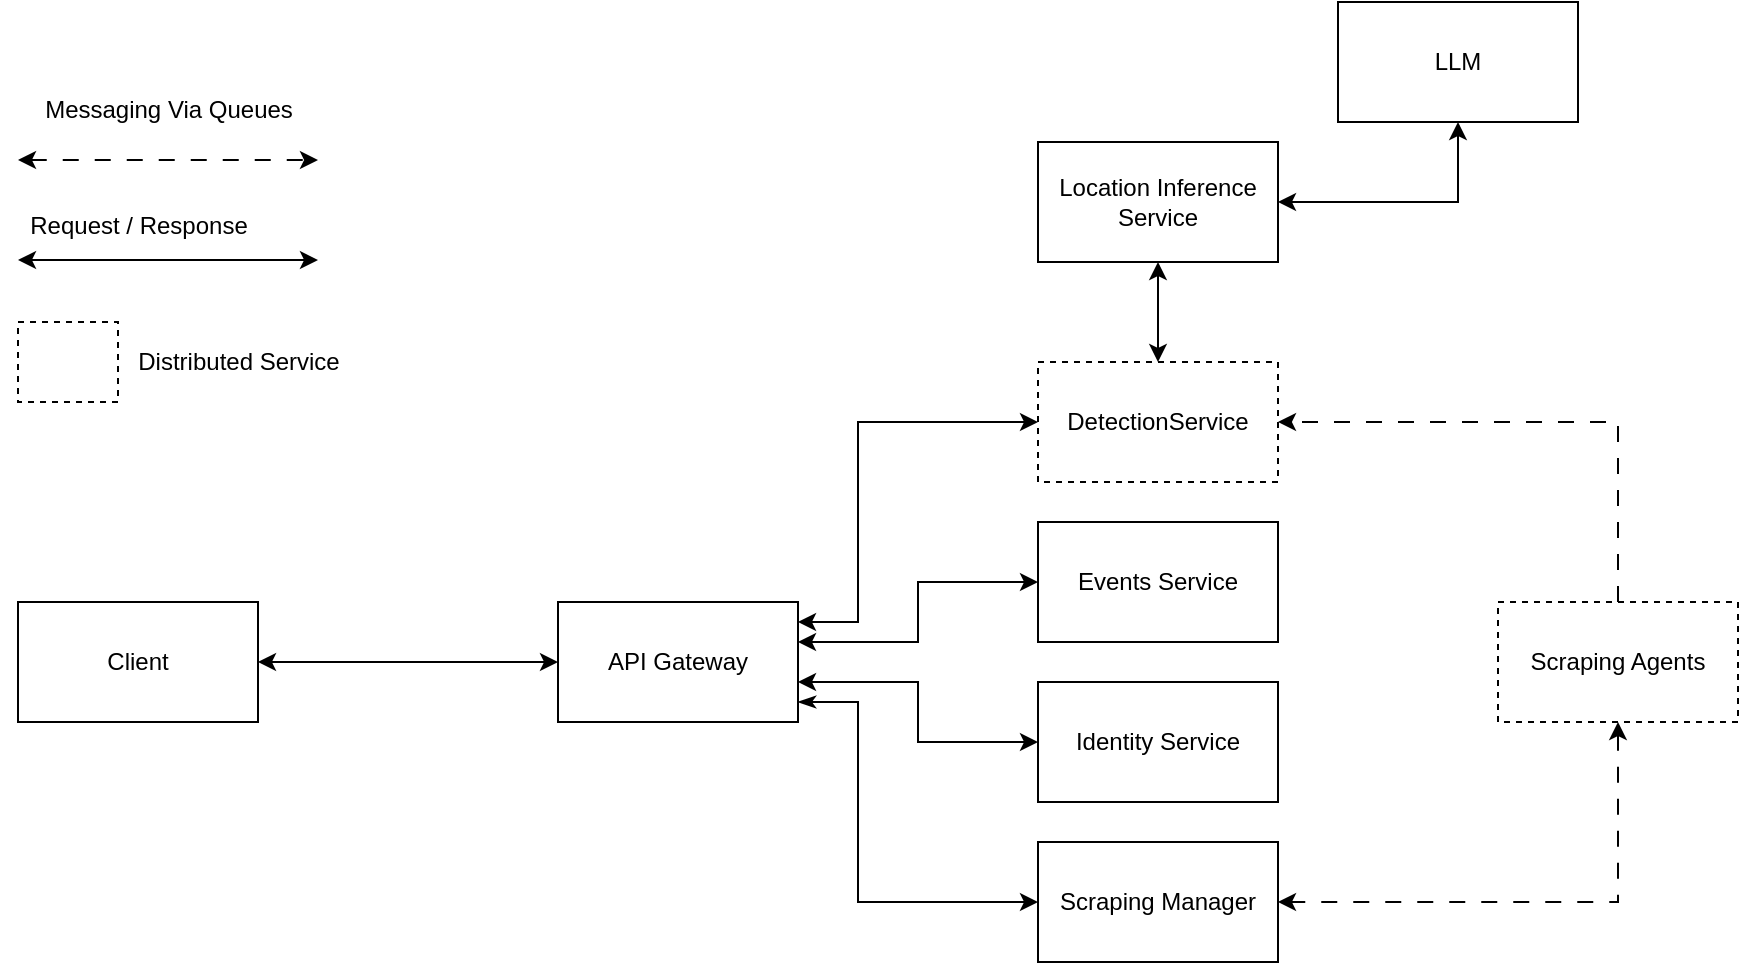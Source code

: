 <mxfile version="26.1.1" pages="11">
  <diagram id="Sg7Krsvvgz2W7sg4IDBj" name="Design-2">
    <mxGraphModel dx="1644" dy="518" grid="1" gridSize="10" guides="1" tooltips="1" connect="1" arrows="1" fold="1" page="1" pageScale="1" pageWidth="850" pageHeight="1100" math="0" shadow="0">
      <root>
        <mxCell id="0" />
        <mxCell id="1" parent="0" />
        <mxCell id="Oz4oyudCZRIBbPfh1oYi-1" style="edgeStyle=orthogonalEdgeStyle;rounded=0;orthogonalLoop=1;jettySize=auto;html=1;entryX=1;entryY=0.5;entryDx=0;entryDy=0;dashed=1;dashPattern=8 8;" parent="1" source="Oz4oyudCZRIBbPfh1oYi-3" target="Oz4oyudCZRIBbPfh1oYi-7" edge="1">
          <mxGeometry relative="1" as="geometry">
            <Array as="points">
              <mxPoint x="540" y="230" />
            </Array>
            <mxPoint x="560" y="230" as="targetPoint" />
          </mxGeometry>
        </mxCell>
        <mxCell id="Oz4oyudCZRIBbPfh1oYi-2" style="edgeStyle=orthogonalEdgeStyle;rounded=0;orthogonalLoop=1;jettySize=auto;html=1;exitX=0.5;exitY=1;exitDx=0;exitDy=0;entryX=1;entryY=0.5;entryDx=0;entryDy=0;startArrow=classic;startFill=1;dashed=1;dashPattern=8 8;" parent="1" source="Oz4oyudCZRIBbPfh1oYi-3" target="Oz4oyudCZRIBbPfh1oYi-11" edge="1">
          <mxGeometry relative="1" as="geometry">
            <mxPoint x="560" y="470" as="targetPoint" />
          </mxGeometry>
        </mxCell>
        <mxCell id="Oz4oyudCZRIBbPfh1oYi-3" value="Scraping Agents" style="rounded=0;whiteSpace=wrap;html=1;dashed=1;" parent="1" vertex="1">
          <mxGeometry x="480" y="320" width="120" height="60" as="geometry" />
        </mxCell>
        <mxCell id="Oz4oyudCZRIBbPfh1oYi-6" style="edgeStyle=orthogonalEdgeStyle;rounded=0;orthogonalLoop=1;jettySize=auto;html=1;entryX=0.5;entryY=1;entryDx=0;entryDy=0;startArrow=classic;startFill=1;" parent="1" source="Oz4oyudCZRIBbPfh1oYi-7" target="Oz4oyudCZRIBbPfh1oYi-9" edge="1">
          <mxGeometry relative="1" as="geometry" />
        </mxCell>
        <mxCell id="Oz4oyudCZRIBbPfh1oYi-7" value="DetectionService" style="rounded=0;whiteSpace=wrap;html=1;dashed=1;" parent="1" vertex="1">
          <mxGeometry x="250" y="200" width="120" height="60" as="geometry" />
        </mxCell>
        <mxCell id="Oz4oyudCZRIBbPfh1oYi-8" style="edgeStyle=orthogonalEdgeStyle;rounded=0;orthogonalLoop=1;jettySize=auto;html=1;startArrow=classic;startFill=1;" parent="1" source="Oz4oyudCZRIBbPfh1oYi-9" target="Oz4oyudCZRIBbPfh1oYi-10" edge="1">
          <mxGeometry relative="1" as="geometry" />
        </mxCell>
        <mxCell id="Oz4oyudCZRIBbPfh1oYi-9" value="Location Inference Service" style="rounded=0;whiteSpace=wrap;html=1;" parent="1" vertex="1">
          <mxGeometry x="250" y="90" width="120" height="60" as="geometry" />
        </mxCell>
        <mxCell id="Oz4oyudCZRIBbPfh1oYi-10" value="LLM" style="rounded=0;whiteSpace=wrap;html=1;" parent="1" vertex="1">
          <mxGeometry x="400" y="20" width="120" height="60" as="geometry" />
        </mxCell>
        <mxCell id="Oz4oyudCZRIBbPfh1oYi-11" value="Scraping Manager" style="rounded=0;whiteSpace=wrap;html=1;" parent="1" vertex="1">
          <mxGeometry x="250" y="440" width="120" height="60" as="geometry" />
        </mxCell>
        <mxCell id="Oz4oyudCZRIBbPfh1oYi-12" value="Identity Service" style="rounded=0;whiteSpace=wrap;html=1;" parent="1" vertex="1">
          <mxGeometry x="250" y="360" width="120" height="60" as="geometry" />
        </mxCell>
        <mxCell id="Oz4oyudCZRIBbPfh1oYi-13" value="Events Service" style="rounded=0;whiteSpace=wrap;html=1;" parent="1" vertex="1">
          <mxGeometry x="250" y="280" width="120" height="60" as="geometry" />
        </mxCell>
        <mxCell id="Oz4oyudCZRIBbPfh1oYi-14" style="edgeStyle=orthogonalEdgeStyle;rounded=0;orthogonalLoop=1;jettySize=auto;html=1;startArrow=classic;startFill=1;" parent="1" source="Oz4oyudCZRIBbPfh1oYi-18" target="Oz4oyudCZRIBbPfh1oYi-7" edge="1">
          <mxGeometry relative="1" as="geometry">
            <Array as="points">
              <mxPoint x="160" y="330" />
              <mxPoint x="160" y="230" />
            </Array>
          </mxGeometry>
        </mxCell>
        <mxCell id="Oz4oyudCZRIBbPfh1oYi-15" style="edgeStyle=orthogonalEdgeStyle;rounded=0;orthogonalLoop=1;jettySize=auto;html=1;startArrow=classic;startFill=1;" parent="1" source="Oz4oyudCZRIBbPfh1oYi-18" target="Oz4oyudCZRIBbPfh1oYi-13" edge="1">
          <mxGeometry relative="1" as="geometry">
            <Array as="points">
              <mxPoint x="190" y="340" />
              <mxPoint x="190" y="310" />
            </Array>
          </mxGeometry>
        </mxCell>
        <mxCell id="Oz4oyudCZRIBbPfh1oYi-16" style="edgeStyle=orthogonalEdgeStyle;rounded=0;orthogonalLoop=1;jettySize=auto;html=1;entryX=0;entryY=0.5;entryDx=0;entryDy=0;startArrow=classic;startFill=1;" parent="1" source="Oz4oyudCZRIBbPfh1oYi-18" target="Oz4oyudCZRIBbPfh1oYi-12" edge="1">
          <mxGeometry relative="1" as="geometry">
            <Array as="points">
              <mxPoint x="190" y="360" />
              <mxPoint x="190" y="390" />
            </Array>
          </mxGeometry>
        </mxCell>
        <mxCell id="Oz4oyudCZRIBbPfh1oYi-17" style="edgeStyle=orthogonalEdgeStyle;rounded=0;orthogonalLoop=1;jettySize=auto;html=1;entryX=0;entryY=0.5;entryDx=0;entryDy=0;startArrow=classicThin;startFill=1;" parent="1" source="Oz4oyudCZRIBbPfh1oYi-18" target="Oz4oyudCZRIBbPfh1oYi-11" edge="1">
          <mxGeometry relative="1" as="geometry">
            <Array as="points">
              <mxPoint x="160" y="370" />
              <mxPoint x="160" y="470" />
            </Array>
          </mxGeometry>
        </mxCell>
        <mxCell id="Oz4oyudCZRIBbPfh1oYi-18" value="API Gateway" style="rounded=0;whiteSpace=wrap;html=1;" parent="1" vertex="1">
          <mxGeometry x="10" y="320" width="120" height="60" as="geometry" />
        </mxCell>
        <mxCell id="Oz4oyudCZRIBbPfh1oYi-21" style="edgeStyle=orthogonalEdgeStyle;rounded=0;orthogonalLoop=1;jettySize=auto;html=1;exitX=1;exitY=0.5;exitDx=0;exitDy=0;startArrow=classic;startFill=1;" parent="1" source="Oz4oyudCZRIBbPfh1oYi-22" target="Oz4oyudCZRIBbPfh1oYi-18" edge="1">
          <mxGeometry relative="1" as="geometry" />
        </mxCell>
        <mxCell id="Oz4oyudCZRIBbPfh1oYi-22" value="Client" style="rounded=0;whiteSpace=wrap;html=1;" parent="1" vertex="1">
          <mxGeometry x="-260" y="320" width="120" height="60" as="geometry" />
        </mxCell>
        <mxCell id="Oz4oyudCZRIBbPfh1oYi-23" style="edgeStyle=orthogonalEdgeStyle;rounded=0;orthogonalLoop=1;jettySize=auto;html=1;exitX=1;exitY=0.5;exitDx=0;exitDy=0;startArrow=classic;startFill=1;" parent="1" edge="1">
          <mxGeometry relative="1" as="geometry">
            <mxPoint x="-260" y="149" as="sourcePoint" />
            <mxPoint x="-110" y="149" as="targetPoint" />
          </mxGeometry>
        </mxCell>
        <mxCell id="Oz4oyudCZRIBbPfh1oYi-24" value="Request / Response" style="text;html=1;align=center;verticalAlign=middle;resizable=0;points=[];autosize=1;strokeColor=none;fillColor=none;" parent="1" vertex="1">
          <mxGeometry x="-265" y="117" width="130" height="30" as="geometry" />
        </mxCell>
        <mxCell id="Oz4oyudCZRIBbPfh1oYi-25" style="edgeStyle=orthogonalEdgeStyle;rounded=0;orthogonalLoop=1;jettySize=auto;html=1;exitX=1;exitY=0.5;exitDx=0;exitDy=0;startArrow=classic;startFill=1;dashed=1;dashPattern=8 8;" parent="1" edge="1">
          <mxGeometry relative="1" as="geometry">
            <mxPoint x="-260" y="99" as="sourcePoint" />
            <mxPoint x="-110" y="99" as="targetPoint" />
          </mxGeometry>
        </mxCell>
        <mxCell id="Oz4oyudCZRIBbPfh1oYi-26" value="Messaging Via Queues" style="text;html=1;align=center;verticalAlign=middle;resizable=0;points=[];autosize=1;strokeColor=none;fillColor=none;" parent="1" vertex="1">
          <mxGeometry x="-260" y="59" width="150" height="30" as="geometry" />
        </mxCell>
        <mxCell id="Oz4oyudCZRIBbPfh1oYi-27" value="" style="rounded=0;whiteSpace=wrap;html=1;dashed=1;" parent="1" vertex="1">
          <mxGeometry x="-260" y="180" width="50" height="40" as="geometry" />
        </mxCell>
        <mxCell id="Oz4oyudCZRIBbPfh1oYi-28" value="Distributed Service" style="text;html=1;align=center;verticalAlign=middle;resizable=0;points=[];autosize=1;strokeColor=none;fillColor=none;" parent="1" vertex="1">
          <mxGeometry x="-210" y="185" width="120" height="30" as="geometry" />
        </mxCell>
      </root>
    </mxGraphModel>
  </diagram>
  <diagram id="PB7iw7xGRA4rZxJV00NE" name="Design-3">
    <mxGraphModel dx="1630" dy="503" grid="1" gridSize="10" guides="1" tooltips="1" connect="1" arrows="1" fold="1" page="1" pageScale="1" pageWidth="850" pageHeight="1100" math="0" shadow="0">
      <root>
        <mxCell id="0" />
        <mxCell id="1" parent="0" />
        <mxCell id="SQn4vwuGkOWIh6fpIDfU-1" style="edgeStyle=orthogonalEdgeStyle;rounded=0;orthogonalLoop=1;jettySize=auto;html=1;dashed=1;dashPattern=8 8;" edge="1" parent="1" source="SQn4vwuGkOWIh6fpIDfU-3" target="SQn4vwuGkOWIh6fpIDfU-5">
          <mxGeometry relative="1" as="geometry">
            <Array as="points" />
            <mxPoint x="560" y="230" as="targetPoint" />
          </mxGeometry>
        </mxCell>
        <mxCell id="SQn4vwuGkOWIh6fpIDfU-2" style="edgeStyle=orthogonalEdgeStyle;rounded=0;orthogonalLoop=1;jettySize=auto;html=1;exitX=0.5;exitY=1;exitDx=0;exitDy=0;entryX=1;entryY=0.5;entryDx=0;entryDy=0;startArrow=classic;startFill=1;dashed=1;dashPattern=8 8;" edge="1" parent="1" source="SQn4vwuGkOWIh6fpIDfU-3" target="SQn4vwuGkOWIh6fpIDfU-9">
          <mxGeometry relative="1" as="geometry">
            <mxPoint x="560" y="470" as="targetPoint" />
          </mxGeometry>
        </mxCell>
        <mxCell id="SQn4vwuGkOWIh6fpIDfU-3" value="Scraping Agents" style="rounded=0;whiteSpace=wrap;html=1;dashed=1;" vertex="1" parent="1">
          <mxGeometry x="425" y="360" width="120" height="60" as="geometry" />
        </mxCell>
        <mxCell id="SQn4vwuGkOWIh6fpIDfU-4" style="edgeStyle=orthogonalEdgeStyle;rounded=0;orthogonalLoop=1;jettySize=auto;html=1;startArrow=classic;startFill=1;" edge="1" parent="1" source="SQn4vwuGkOWIh6fpIDfU-5" target="SQn4vwuGkOWIh6fpIDfU-7">
          <mxGeometry relative="1" as="geometry">
            <Array as="points">
              <mxPoint x="480" y="180" />
            </Array>
          </mxGeometry>
        </mxCell>
        <mxCell id="SQn4vwuGkOWIh6fpIDfU-5" value="DetectionService" style="rounded=0;whiteSpace=wrap;html=1;dashed=1;" vertex="1" parent="1">
          <mxGeometry x="425" y="250" width="120" height="60" as="geometry" />
        </mxCell>
        <mxCell id="SQn4vwuGkOWIh6fpIDfU-6" style="edgeStyle=orthogonalEdgeStyle;rounded=0;orthogonalLoop=1;jettySize=auto;html=1;startArrow=classic;startFill=1;" edge="1" parent="1" source="SQn4vwuGkOWIh6fpIDfU-7" target="SQn4vwuGkOWIh6fpIDfU-8">
          <mxGeometry relative="1" as="geometry">
            <Array as="points">
              <mxPoint x="320" y="100" />
              <mxPoint x="485" y="100" />
            </Array>
          </mxGeometry>
        </mxCell>
        <mxCell id="SQn4vwuGkOWIh6fpIDfU-7" value="Location Inference Service" style="rounded=0;whiteSpace=wrap;html=1;" vertex="1" parent="1">
          <mxGeometry x="240" y="155" width="120" height="60" as="geometry" />
        </mxCell>
        <mxCell id="SQn4vwuGkOWIh6fpIDfU-8" value="LLM" style="rounded=0;whiteSpace=wrap;html=1;" vertex="1" parent="1">
          <mxGeometry x="420" y="70" width="120" height="60" as="geometry" />
        </mxCell>
        <mxCell id="SQn4vwuGkOWIh6fpIDfU-9" value="Scraping Manager" style="rounded=0;whiteSpace=wrap;html=1;" vertex="1" parent="1">
          <mxGeometry x="250" y="440" width="120" height="60" as="geometry" />
        </mxCell>
        <mxCell id="SQn4vwuGkOWIh6fpIDfU-10" value="Identity Service" style="rounded=0;whiteSpace=wrap;html=1;" vertex="1" parent="1">
          <mxGeometry x="250" y="360" width="120" height="60" as="geometry" />
        </mxCell>
        <mxCell id="SQn4vwuGkOWIh6fpIDfU-11" value="Events Service" style="rounded=0;whiteSpace=wrap;html=1;" vertex="1" parent="1">
          <mxGeometry x="240" y="250" width="120" height="60" as="geometry" />
        </mxCell>
        <mxCell id="SQn4vwuGkOWIh6fpIDfU-12" style="edgeStyle=orthogonalEdgeStyle;rounded=0;orthogonalLoop=1;jettySize=auto;html=1;startArrow=classic;startFill=1;" edge="1" parent="1" source="SQn4vwuGkOWIh6fpIDfU-11" target="SQn4vwuGkOWIh6fpIDfU-5">
          <mxGeometry relative="1" as="geometry">
            <Array as="points" />
          </mxGeometry>
        </mxCell>
        <mxCell id="SQn4vwuGkOWIh6fpIDfU-13" style="edgeStyle=orthogonalEdgeStyle;rounded=0;orthogonalLoop=1;jettySize=auto;html=1;startArrow=classic;startFill=1;" edge="1" parent="1" source="SQn4vwuGkOWIh6fpIDfU-16" target="SQn4vwuGkOWIh6fpIDfU-11">
          <mxGeometry relative="1" as="geometry">
            <Array as="points">
              <mxPoint x="190" y="340" />
              <mxPoint x="190" y="280" />
            </Array>
          </mxGeometry>
        </mxCell>
        <mxCell id="SQn4vwuGkOWIh6fpIDfU-14" style="edgeStyle=orthogonalEdgeStyle;rounded=0;orthogonalLoop=1;jettySize=auto;html=1;entryX=0;entryY=0.5;entryDx=0;entryDy=0;startArrow=classic;startFill=1;" edge="1" parent="1" source="SQn4vwuGkOWIh6fpIDfU-16" target="SQn4vwuGkOWIh6fpIDfU-10">
          <mxGeometry relative="1" as="geometry">
            <Array as="points">
              <mxPoint x="190" y="360" />
              <mxPoint x="190" y="390" />
            </Array>
          </mxGeometry>
        </mxCell>
        <mxCell id="SQn4vwuGkOWIh6fpIDfU-15" style="edgeStyle=orthogonalEdgeStyle;rounded=0;orthogonalLoop=1;jettySize=auto;html=1;entryX=0;entryY=0.5;entryDx=0;entryDy=0;startArrow=classicThin;startFill=1;" edge="1" parent="1" source="SQn4vwuGkOWIh6fpIDfU-16" target="SQn4vwuGkOWIh6fpIDfU-9">
          <mxGeometry relative="1" as="geometry">
            <Array as="points">
              <mxPoint x="160" y="370" />
              <mxPoint x="160" y="470" />
            </Array>
          </mxGeometry>
        </mxCell>
        <mxCell id="SQn4vwuGkOWIh6fpIDfU-16" value="API Gateway" style="rounded=0;whiteSpace=wrap;html=1;" vertex="1" parent="1">
          <mxGeometry x="10" y="320" width="120" height="60" as="geometry" />
        </mxCell>
        <mxCell id="SQn4vwuGkOWIh6fpIDfU-17" style="edgeStyle=orthogonalEdgeStyle;rounded=0;orthogonalLoop=1;jettySize=auto;html=1;exitX=1;exitY=0.5;exitDx=0;exitDy=0;startArrow=classic;startFill=1;" edge="1" parent="1" source="SQn4vwuGkOWIh6fpIDfU-18" target="SQn4vwuGkOWIh6fpIDfU-16">
          <mxGeometry relative="1" as="geometry" />
        </mxCell>
        <mxCell id="SQn4vwuGkOWIh6fpIDfU-18" value="Client" style="rounded=0;whiteSpace=wrap;html=1;" vertex="1" parent="1">
          <mxGeometry x="-260" y="320" width="120" height="60" as="geometry" />
        </mxCell>
        <mxCell id="SQn4vwuGkOWIh6fpIDfU-19" style="edgeStyle=orthogonalEdgeStyle;rounded=0;orthogonalLoop=1;jettySize=auto;html=1;exitX=1;exitY=0.5;exitDx=0;exitDy=0;startArrow=classic;startFill=1;" edge="1" parent="1">
          <mxGeometry relative="1" as="geometry">
            <mxPoint x="-260" y="149" as="sourcePoint" />
            <mxPoint x="-110" y="149" as="targetPoint" />
          </mxGeometry>
        </mxCell>
        <mxCell id="SQn4vwuGkOWIh6fpIDfU-20" value="Request / Response" style="text;html=1;align=center;verticalAlign=middle;resizable=0;points=[];autosize=1;strokeColor=none;fillColor=none;" vertex="1" parent="1">
          <mxGeometry x="-265" y="117" width="130" height="30" as="geometry" />
        </mxCell>
        <mxCell id="SQn4vwuGkOWIh6fpIDfU-21" style="edgeStyle=orthogonalEdgeStyle;rounded=0;orthogonalLoop=1;jettySize=auto;html=1;exitX=1;exitY=0.5;exitDx=0;exitDy=0;startArrow=classic;startFill=1;dashed=1;dashPattern=8 8;" edge="1" parent="1">
          <mxGeometry relative="1" as="geometry">
            <mxPoint x="-260" y="99" as="sourcePoint" />
            <mxPoint x="-110" y="99" as="targetPoint" />
          </mxGeometry>
        </mxCell>
        <mxCell id="SQn4vwuGkOWIh6fpIDfU-22" value="Messaging Via Queues" style="text;html=1;align=center;verticalAlign=middle;resizable=0;points=[];autosize=1;strokeColor=none;fillColor=none;" vertex="1" parent="1">
          <mxGeometry x="-260" y="59" width="150" height="30" as="geometry" />
        </mxCell>
        <mxCell id="SQn4vwuGkOWIh6fpIDfU-23" value="" style="rounded=0;whiteSpace=wrap;html=1;dashed=1;" vertex="1" parent="1">
          <mxGeometry x="-260" y="180" width="50" height="40" as="geometry" />
        </mxCell>
        <mxCell id="SQn4vwuGkOWIh6fpIDfU-24" value="Distributed Service" style="text;html=1;align=center;verticalAlign=middle;resizable=0;points=[];autosize=1;strokeColor=none;fillColor=none;" vertex="1" parent="1">
          <mxGeometry x="-210" y="185" width="120" height="30" as="geometry" />
        </mxCell>
      </root>
    </mxGraphModel>
  </diagram>
  <diagram id="VO64IXPt5ZR6Nmi-9mvp" name="scaper">
    <mxGraphModel dx="1644" dy="518" grid="1" gridSize="10" guides="1" tooltips="1" connect="1" arrows="1" fold="1" page="1" pageScale="1" pageWidth="850" pageHeight="1100" math="0" shadow="0">
      <root>
        <mxCell id="0" />
        <mxCell id="1" parent="0" />
        <mxCell id="oBuQa49dZK_YYX83tXYS-5" style="edgeStyle=orthogonalEdgeStyle;rounded=0;orthogonalLoop=1;jettySize=auto;html=1;entryX=0;entryY=0.5;entryDx=0;entryDy=0;endArrow=ERmany;endFill=0;" parent="1" source="oBuQa49dZK_YYX83tXYS-1" target="oBuQa49dZK_YYX83tXYS-4" edge="1">
          <mxGeometry relative="1" as="geometry">
            <Array as="points">
              <mxPoint x="450" y="260" />
              <mxPoint x="450" y="260" />
            </Array>
          </mxGeometry>
        </mxCell>
        <mxCell id="oBuQa49dZK_YYX83tXYS-1" value="Domain" style="rounded=0;whiteSpace=wrap;html=1;" parent="1" vertex="1">
          <mxGeometry x="280" y="230" width="120" height="60" as="geometry" />
        </mxCell>
        <mxCell id="oBuQa49dZK_YYX83tXYS-9" style="edgeStyle=orthogonalEdgeStyle;rounded=0;orthogonalLoop=1;jettySize=auto;html=1;endArrow=ERmany;endFill=0;" parent="1" source="oBuQa49dZK_YYX83tXYS-3" target="oBuQa49dZK_YYX83tXYS-8" edge="1">
          <mxGeometry relative="1" as="geometry" />
        </mxCell>
        <mxCell id="oBuQa49dZK_YYX83tXYS-3" value="Platform" style="rounded=0;whiteSpace=wrap;html=1;" parent="1" vertex="1">
          <mxGeometry x="680" y="230" width="120" height="60" as="geometry" />
        </mxCell>
        <mxCell id="oBuQa49dZK_YYX83tXYS-6" style="edgeStyle=orthogonalEdgeStyle;rounded=0;orthogonalLoop=1;jettySize=auto;html=1;exitX=1;exitY=0.5;exitDx=0;exitDy=0;endArrow=none;startFill=0;startArrow=ERmany;" parent="1" source="oBuQa49dZK_YYX83tXYS-4" target="oBuQa49dZK_YYX83tXYS-3" edge="1">
          <mxGeometry relative="1" as="geometry" />
        </mxCell>
        <mxCell id="oBuQa49dZK_YYX83tXYS-4" value="Data Source" style="rounded=0;whiteSpace=wrap;html=1;" parent="1" vertex="1">
          <mxGeometry x="490" y="230" width="120" height="60" as="geometry" />
        </mxCell>
        <mxCell id="oBuQa49dZK_YYX83tXYS-8" value="Credential" style="rounded=0;whiteSpace=wrap;html=1;" parent="1" vertex="1">
          <mxGeometry x="880" y="230" width="120" height="60" as="geometry" />
        </mxCell>
        <mxCell id="oBuQa49dZK_YYX83tXYS-10" value="Task" style="rounded=0;whiteSpace=wrap;html=1;" parent="1" vertex="1">
          <mxGeometry x="490" y="390" width="120" height="60" as="geometry" />
        </mxCell>
        <mxCell id="oBuQa49dZK_YYX83tXYS-13" style="edgeStyle=orthogonalEdgeStyle;rounded=0;orthogonalLoop=1;jettySize=auto;html=1;endArrow=none;startFill=0;startArrow=ERmany;" parent="1" source="oBuQa49dZK_YYX83tXYS-12" target="oBuQa49dZK_YYX83tXYS-1" edge="1">
          <mxGeometry relative="1" as="geometry" />
        </mxCell>
        <mxCell id="oBuQa49dZK_YYX83tXYS-14" style="edgeStyle=orthogonalEdgeStyle;rounded=0;orthogonalLoop=1;jettySize=auto;html=1;exitX=1;exitY=0.5;exitDx=0;exitDy=0;endArrow=ERmany;endFill=0;" parent="1" source="oBuQa49dZK_YYX83tXYS-12" target="oBuQa49dZK_YYX83tXYS-10" edge="1">
          <mxGeometry relative="1" as="geometry">
            <Array as="points" />
          </mxGeometry>
        </mxCell>
        <mxCell id="oBuQa49dZK_YYX83tXYS-12" value="Scraper" style="rounded=0;whiteSpace=wrap;html=1;" parent="1" vertex="1">
          <mxGeometry x="280" y="390" width="120" height="60" as="geometry" />
        </mxCell>
        <mxCell id="ExPfziakMb4Mv9563HQr-11" style="edgeStyle=orthogonalEdgeStyle;rounded=0;orthogonalLoop=1;jettySize=auto;html=1;endArrow=none;startFill=0;dashed=1;" parent="1" source="RZb9ln5fDCh2Zn4Isq-3-1" target="oBuQa49dZK_YYX83tXYS-12" edge="1">
          <mxGeometry relative="1" as="geometry" />
        </mxCell>
        <mxCell id="RZb9ln5fDCh2Zn4Isq-3-1" value="&lt;span style=&quot;background-color: transparent; color: light-dark(rgb(0, 0, 0), rgb(237, 237, 237)); text-wrap-mode: nowrap;&quot;&gt;&amp;nbsp; &amp;nbsp; &amp;nbsp; The scrapig agent,&amp;nbsp;&lt;/span&gt;&lt;span style=&quot;background-color: transparent; color: light-dark(rgb(0, 0, 0), rgb(255, 255, 255)); text-wrap-mode: nowrap;&quot;&gt;are&amp;nbsp;&lt;/span&gt;&lt;span style=&quot;background-color: transparent; color: light-dark(rgb(0, 0, 0), rgb(255, 255, 255)); text-wrap-mode: nowrap;&quot;&gt;connected&lt;/span&gt;&lt;div&gt;&lt;span style=&quot;background-color: transparent; color: light-dark(rgb(0, 0, 0), rgb(255, 255, 255)); text-wrap-mode: nowrap;&quot;&gt;&amp;nbsp; &amp;nbsp; &amp;nbsp; to a specific domain&amp;nbsp;&lt;/span&gt;&lt;span style=&quot;background-color: transparent; color: light-dark(rgb(0, 0, 0), rgb(255, 255, 255)); text-wrap-mode: nowrap;&quot;&gt;and take a tasks&amp;nbsp;&lt;/span&gt;&lt;/div&gt;" style="shape=note;whiteSpace=wrap;html=1;backgroundOutline=1;fontColor=#000000;darkOpacity=0.05;fillColor=#FFF9B2;strokeColor=none;fillStyle=solid;direction=west;gradientDirection=north;gradientColor=#FFF2A1;shadow=1;size=20;pointerEvents=1;align=left;" vertex="1" parent="1">
          <mxGeometry x="-50" y="480" width="240" height="60" as="geometry" />
        </mxCell>
        <mxCell id="RZb9ln5fDCh2Zn4Isq-3-4" value="" style="edgeStyle=orthogonalEdgeStyle;rounded=0;orthogonalLoop=1;jettySize=auto;html=1;entryX=0.503;entryY=0.9;entryDx=0;entryDy=0;entryPerimeter=0;endArrow=none;startFill=0;dashed=1;" edge="1" parent="1" source="oBuQa49dZK_YYX83tXYS-1" target="RZb9ln5fDCh2Zn4Isq-3-3">
          <mxGeometry relative="1" as="geometry">
            <mxPoint x="340" y="230" as="sourcePoint" />
            <mxPoint x="166" y="146" as="targetPoint" />
            <Array as="points">
              <mxPoint x="104" y="260" />
            </Array>
          </mxGeometry>
        </mxCell>
        <mxCell id="RZb9ln5fDCh2Zn4Isq-3-3" value="&lt;span style=&quot;text-wrap-mode: nowrap;&quot;&gt;&amp;nbsp; &amp;nbsp; &amp;nbsp; &amp;nbsp; A Domain like political, sports, etc.&amp;nbsp;&lt;/span&gt;" style="shape=note;whiteSpace=wrap;html=1;backgroundOutline=1;fontColor=#000000;darkOpacity=0.05;fillColor=#FFF9B2;strokeColor=none;fillStyle=solid;direction=west;gradientDirection=north;gradientColor=#FFF2A1;shadow=1;size=20;pointerEvents=1;align=left;" vertex="1" parent="1">
          <mxGeometry x="-10" y="170" width="230" height="50" as="geometry" />
        </mxCell>
        <mxCell id="RZb9ln5fDCh2Zn4Isq-3-5" value="&lt;span style=&quot;text-wrap-mode: nowrap;&quot;&gt;&amp;nbsp; &amp;nbsp; &amp;nbsp; A Data Source like channel, user, etc.&lt;/span&gt;" style="shape=note;whiteSpace=wrap;html=1;backgroundOutline=1;fontColor=#000000;darkOpacity=0.05;fillColor=#FFF9B2;strokeColor=none;fillStyle=solid;direction=west;gradientDirection=north;gradientColor=#FFF2A1;shadow=1;size=20;pointerEvents=1;align=left;" vertex="1" parent="1">
          <mxGeometry x="280" y="60" width="230" height="50" as="geometry" />
        </mxCell>
        <mxCell id="RZb9ln5fDCh2Zn4Isq-3-6" value="" style="edgeStyle=orthogonalEdgeStyle;rounded=0;orthogonalLoop=1;jettySize=auto;html=1;endArrow=none;startFill=0;dashed=1;" edge="1" parent="1" source="oBuQa49dZK_YYX83tXYS-4" target="RZb9ln5fDCh2Zn4Isq-3-5">
          <mxGeometry relative="1" as="geometry">
            <mxPoint x="550" y="241" as="sourcePoint" />
            <mxPoint x="124" y="135" as="targetPoint" />
            <Array as="points">
              <mxPoint x="530" y="140" />
              <mxPoint x="390" y="140" />
            </Array>
          </mxGeometry>
        </mxCell>
        <mxCell id="RZb9ln5fDCh2Zn4Isq-3-10" value="&lt;span style=&quot;text-wrap-mode: nowrap;&quot;&gt;&amp;nbsp; &amp;nbsp; &amp;nbsp; &amp;nbsp;A Task, contain sources to scrapes and&lt;/span&gt;&lt;div&gt;&lt;span style=&quot;text-wrap-mode: nowrap;&quot;&gt;&amp;nbsp; &amp;nbsp; &amp;nbsp; &amp;nbsp;belong to a do,aon&lt;/span&gt;&lt;/div&gt;" style="shape=note;whiteSpace=wrap;html=1;backgroundOutline=1;fontColor=#000000;darkOpacity=0.05;fillColor=#FFF9B2;strokeColor=none;fillStyle=solid;direction=west;gradientDirection=north;gradientColor=#FFF2A1;shadow=1;size=20;pointerEvents=1;align=left;" vertex="1" parent="1">
          <mxGeometry x="630" y="480" width="240" height="50" as="geometry" />
        </mxCell>
        <mxCell id="RZb9ln5fDCh2Zn4Isq-3-11" value="" style="edgeStyle=orthogonalEdgeStyle;rounded=0;orthogonalLoop=1;jettySize=auto;html=1;endArrow=none;startFill=0;dashed=1;" edge="1" parent="1" source="oBuQa49dZK_YYX83tXYS-10" target="RZb9ln5fDCh2Zn4Isq-3-10">
          <mxGeometry relative="1" as="geometry">
            <mxPoint x="290" y="270" as="sourcePoint" />
            <mxPoint x="114" y="185" as="targetPoint" />
            <Array as="points">
              <mxPoint x="730" y="420" />
            </Array>
          </mxGeometry>
        </mxCell>
      </root>
    </mxGraphModel>
  </diagram>
  <diagram id="ACnk7gxxfb5UJPoQTh96" name="scraper-2">
    <mxGraphModel dx="1644" dy="518" grid="1" gridSize="10" guides="1" tooltips="1" connect="1" arrows="1" fold="1" page="1" pageScale="1" pageWidth="850" pageHeight="1100" math="0" shadow="0">
      <root>
        <mxCell id="0" />
        <mxCell id="1" parent="0" />
        <mxCell id="KXoFXJsutDLczsB4isPm-1" style="edgeStyle=orthogonalEdgeStyle;rounded=0;orthogonalLoop=1;jettySize=auto;html=1;" parent="1" source="8gBJfRs-_Y69Qviby7Ew-2" target="ekSg0kZuBMyjNvLpVM8y-23" edge="1">
          <mxGeometry relative="1" as="geometry" />
        </mxCell>
        <mxCell id="8gBJfRs-_Y69Qviby7Ew-2" value="IScraper" style="rounded=0;whiteSpace=wrap;html=1;" parent="1" vertex="1">
          <mxGeometry x="600" y="580" width="120" height="60" as="geometry" />
        </mxCell>
        <mxCell id="ekSg0kZuBMyjNvLpVM8y-8" style="edgeStyle=orthogonalEdgeStyle;rounded=0;orthogonalLoop=1;jettySize=auto;html=1;endArrow=block;endFill=0;" parent="1" source="ekSg0kZuBMyjNvLpVM8y-1" target="8gBJfRs-_Y69Qviby7Ew-2" edge="1">
          <mxGeometry relative="1" as="geometry">
            <Array as="points">
              <mxPoint x="560" y="680" />
              <mxPoint x="620" y="680" />
            </Array>
          </mxGeometry>
        </mxCell>
        <mxCell id="ekSg0kZuBMyjNvLpVM8y-1" value="Telegram Web Scraper" style="rounded=0;whiteSpace=wrap;html=1;" parent="1" vertex="1">
          <mxGeometry x="500" y="720" width="90" height="60" as="geometry" />
        </mxCell>
        <mxCell id="ekSg0kZuBMyjNvLpVM8y-6" value="Twitter Scraper" style="rounded=0;whiteSpace=wrap;html=1;" parent="1" vertex="1">
          <mxGeometry x="720" y="720" width="90" height="60" as="geometry" />
        </mxCell>
        <mxCell id="ekSg0kZuBMyjNvLpVM8y-7" value="Telegram API Scraper" style="rounded=0;whiteSpace=wrap;html=1;" parent="1" vertex="1">
          <mxGeometry x="610" y="720" width="90" height="60" as="geometry" />
        </mxCell>
        <mxCell id="ekSg0kZuBMyjNvLpVM8y-13" style="edgeStyle=orthogonalEdgeStyle;rounded=0;orthogonalLoop=1;jettySize=auto;html=1;endArrow=none;startFill=0;endFill=0;startArrow=block;" parent="1" source="8gBJfRs-_Y69Qviby7Ew-2" edge="1">
          <mxGeometry relative="1" as="geometry">
            <mxPoint x="660" y="660" as="sourcePoint" />
            <mxPoint x="660" y="720" as="targetPoint" />
          </mxGeometry>
        </mxCell>
        <mxCell id="ekSg0kZuBMyjNvLpVM8y-16" style="edgeStyle=orthogonalEdgeStyle;rounded=0;orthogonalLoop=1;jettySize=auto;html=1;endArrow=none;startFill=0;entryX=0.415;entryY=0.05;entryDx=0;entryDy=0;entryPerimeter=0;endFill=0;startArrow=block;" parent="1" source="8gBJfRs-_Y69Qviby7Ew-2" target="ekSg0kZuBMyjNvLpVM8y-6" edge="1">
          <mxGeometry relative="1" as="geometry">
            <mxPoint x="660" y="680" as="sourcePoint" />
            <mxPoint x="760" y="710" as="targetPoint" />
            <Array as="points">
              <mxPoint x="700" y="680" />
              <mxPoint x="757" y="680" />
            </Array>
          </mxGeometry>
        </mxCell>
        <mxCell id="ekSg0kZuBMyjNvLpVM8y-28" style="edgeStyle=orthogonalEdgeStyle;rounded=0;orthogonalLoop=1;jettySize=auto;html=1;exitX=0;exitY=0.5;exitDx=0;exitDy=0;entryX=1;entryY=0.5;entryDx=0;entryDy=0;" parent="1" source="ekSg0kZuBMyjNvLpVM8y-22" target="ekSg0kZuBMyjNvLpVM8y-24" edge="1">
          <mxGeometry relative="1" as="geometry" />
        </mxCell>
        <mxCell id="ekSg0kZuBMyjNvLpVM8y-22" value="hate speach filtering" style="rounded=0;whiteSpace=wrap;html=1;" parent="1" vertex="1">
          <mxGeometry x="310" y="680" width="70" height="40" as="geometry" />
        </mxCell>
        <mxCell id="KXoFXJsutDLczsB4isPm-2" style="edgeStyle=orthogonalEdgeStyle;rounded=0;orthogonalLoop=1;jettySize=auto;html=1;" parent="1" source="ekSg0kZuBMyjNvLpVM8y-23" target="ekSg0kZuBMyjNvLpVM8y-32" edge="1">
          <mxGeometry relative="1" as="geometry" />
        </mxCell>
        <mxCell id="ekSg0kZuBMyjNvLpVM8y-23" value="Preprocesing Pipeline" style="rounded=0;whiteSpace=wrap;html=1;" parent="1" vertex="1">
          <mxGeometry x="230" y="580" width="120" height="60" as="geometry" />
        </mxCell>
        <mxCell id="ekSg0kZuBMyjNvLpVM8y-29" style="edgeStyle=orthogonalEdgeStyle;rounded=0;orthogonalLoop=1;jettySize=auto;html=1;exitX=0;exitY=0.5;exitDx=0;exitDy=0;entryX=1;entryY=0.5;entryDx=0;entryDy=0;" parent="1" source="ekSg0kZuBMyjNvLpVM8y-24" target="ekSg0kZuBMyjNvLpVM8y-25" edge="1">
          <mxGeometry relative="1" as="geometry" />
        </mxCell>
        <mxCell id="ekSg0kZuBMyjNvLpVM8y-24" value="sentiment analysis" style="rounded=0;whiteSpace=wrap;html=1;" parent="1" vertex="1">
          <mxGeometry x="220" y="680" width="70" height="40" as="geometry" />
        </mxCell>
        <mxCell id="ekSg0kZuBMyjNvLpVM8y-25" value="keyword filtering" style="rounded=0;whiteSpace=wrap;html=1;" parent="1" vertex="1">
          <mxGeometry x="130" y="680" width="70" height="40" as="geometry" />
        </mxCell>
        <mxCell id="ekSg0kZuBMyjNvLpVM8y-27" style="edgeStyle=orthogonalEdgeStyle;rounded=0;orthogonalLoop=1;jettySize=auto;html=1;exitX=0;exitY=0.5;exitDx=0;exitDy=0;entryX=1;entryY=0.5;entryDx=0;entryDy=0;" parent="1" source="ekSg0kZuBMyjNvLpVM8y-26" target="ekSg0kZuBMyjNvLpVM8y-22" edge="1">
          <mxGeometry relative="1" as="geometry" />
        </mxCell>
        <mxCell id="ekSg0kZuBMyjNvLpVM8y-26" value="text normalisation" style="rounded=0;whiteSpace=wrap;html=1;" parent="1" vertex="1">
          <mxGeometry x="400" y="680" width="70" height="40" as="geometry" />
        </mxCell>
        <mxCell id="ekSg0kZuBMyjNvLpVM8y-30" style="edgeStyle=orthogonalEdgeStyle;rounded=0;orthogonalLoop=1;jettySize=auto;html=1;exitX=0;exitY=0.5;exitDx=0;exitDy=0;entryX=1;entryY=0.5;entryDx=0;entryDy=0;" parent="1" source="ekSg0kZuBMyjNvLpVM8y-31" target="ekSg0kZuBMyjNvLpVM8y-34" edge="1">
          <mxGeometry relative="1" as="geometry" />
        </mxCell>
        <mxCell id="ekSg0kZuBMyjNvLpVM8y-31" value="log messages" style="rounded=0;whiteSpace=wrap;html=1;" parent="1" vertex="1">
          <mxGeometry x="-70" y="680" width="70" height="40" as="geometry" />
        </mxCell>
        <mxCell id="ekSg0kZuBMyjNvLpVM8y-32" value="Publishing Pipeline" style="rounded=0;whiteSpace=wrap;html=1;" parent="1" vertex="1">
          <mxGeometry x="-80" y="580" width="120" height="60" as="geometry" />
        </mxCell>
        <mxCell id="ekSg0kZuBMyjNvLpVM8y-34" value="notify master" style="rounded=0;whiteSpace=wrap;html=1;" parent="1" vertex="1">
          <mxGeometry x="-160" y="680" width="70" height="40" as="geometry" />
        </mxCell>
        <mxCell id="ekSg0kZuBMyjNvLpVM8y-36" style="edgeStyle=orthogonalEdgeStyle;rounded=0;orthogonalLoop=1;jettySize=auto;html=1;exitX=0;exitY=0.5;exitDx=0;exitDy=0;entryX=1;entryY=0.5;entryDx=0;entryDy=0;" parent="1" source="ekSg0kZuBMyjNvLpVM8y-37" target="ekSg0kZuBMyjNvLpVM8y-31" edge="1">
          <mxGeometry relative="1" as="geometry" />
        </mxCell>
        <mxCell id="ekSg0kZuBMyjNvLpVM8y-37" value="send message" style="rounded=0;whiteSpace=wrap;html=1;" parent="1" vertex="1">
          <mxGeometry x="20" y="680" width="70" height="40" as="geometry" />
        </mxCell>
      </root>
    </mxGraphModel>
  </diagram>
  <diagram id="7cCHo_wJxXREgPxLRbEJ" name="Scraping Work">
    <mxGraphModel dx="1644" dy="518" grid="1" gridSize="10" guides="1" tooltips="1" connect="1" arrows="1" fold="1" page="1" pageScale="1" pageWidth="850" pageHeight="1100" math="0" shadow="0">
      <root>
        <mxCell id="0" />
        <mxCell id="1" parent="0" />
        <mxCell id="cr0H7SXg2rbTsi27HJZL-28" value="" style="whiteSpace=wrap;html=1;fillColor=none;" vertex="1" parent="1">
          <mxGeometry x="220" y="200" width="150" height="180" as="geometry" />
        </mxCell>
        <mxCell id="cr0H7SXg2rbTsi27HJZL-1" value="Scraper" style="rounded=0;whiteSpace=wrap;html=1;" vertex="1" parent="1">
          <mxGeometry x="490" y="150" width="120" height="60" as="geometry" />
        </mxCell>
        <mxCell id="cr0H7SXg2rbTsi27HJZL-2" value="Scraper" style="rounded=0;whiteSpace=wrap;html=1;" vertex="1" parent="1">
          <mxGeometry x="490" y="250" width="120" height="60" as="geometry" />
        </mxCell>
        <mxCell id="cr0H7SXg2rbTsi27HJZL-3" value="Scraper" style="rounded=0;whiteSpace=wrap;html=1;" vertex="1" parent="1">
          <mxGeometry x="490" y="360" width="120" height="60" as="geometry" />
        </mxCell>
        <mxCell id="cr0H7SXg2rbTsi27HJZL-5" value="Scraper" style="rounded=0;whiteSpace=wrap;html=1;" vertex="1" parent="1">
          <mxGeometry x="500" y="260" width="120" height="60" as="geometry" />
        </mxCell>
        <mxCell id="cr0H7SXg2rbTsi27HJZL-6" value="Scraper" style="rounded=0;whiteSpace=wrap;html=1;" vertex="1" parent="1">
          <mxGeometry x="500" y="370" width="120" height="60" as="geometry" />
        </mxCell>
        <mxCell id="cr0H7SXg2rbTsi27HJZL-7" value="Scraper" style="rounded=0;whiteSpace=wrap;html=1;" vertex="1" parent="1">
          <mxGeometry x="500" y="160" width="120" height="60" as="geometry" />
        </mxCell>
        <mxCell id="cr0H7SXg2rbTsi27HJZL-8" value="The Scraper Produce to&amp;nbsp; Domain&lt;div&gt;&lt;br&gt;&lt;/div&gt;" style="text;html=1;align=center;verticalAlign=middle;resizable=0;points=[];autosize=1;strokeColor=#d6b656;fillColor=#fff2cc;" vertex="1" parent="1">
          <mxGeometry x="450" y="75" width="200" height="40" as="geometry" />
        </mxCell>
        <mxCell id="cr0H7SXg2rbTsi27HJZL-9" value="" style="shape=cylinder3;whiteSpace=wrap;html=1;boundedLbl=1;backgroundOutline=1;size=15;rotation=-90;" vertex="1" parent="1">
          <mxGeometry x="270" y="180" width="40" height="110" as="geometry" />
        </mxCell>
        <mxCell id="cr0H7SXg2rbTsi27HJZL-10" value="" style="shape=cylinder3;whiteSpace=wrap;html=1;boundedLbl=1;backgroundOutline=1;size=15;rotation=-90;" vertex="1" parent="1">
          <mxGeometry x="270" y="230" width="40" height="110" as="geometry" />
        </mxCell>
        <mxCell id="cr0H7SXg2rbTsi27HJZL-11" value="" style="shape=cylinder3;whiteSpace=wrap;html=1;boundedLbl=1;backgroundOutline=1;size=15;rotation=-90;" vertex="1" parent="1">
          <mxGeometry x="270" y="290" width="40" height="110" as="geometry" />
        </mxCell>
        <mxCell id="cr0H7SXg2rbTsi27HJZL-12" value="Kafka Queues&lt;div&gt;&lt;br&gt;&lt;/div&gt;" style="text;html=1;align=center;verticalAlign=middle;resizable=0;points=[];autosize=1;strokeColor=#d6b656;fillColor=#fff2cc;" vertex="1" parent="1">
          <mxGeometry x="240" y="75" width="100" height="40" as="geometry" />
        </mxCell>
        <mxCell id="cr0H7SXg2rbTsi27HJZL-13" value="Detection Service" style="rounded=0;whiteSpace=wrap;html=1;" vertex="1" parent="1">
          <mxGeometry y="150" width="120" height="60" as="geometry" />
        </mxCell>
        <mxCell id="cr0H7SXg2rbTsi27HJZL-14" value="Detection Service" style="rounded=0;whiteSpace=wrap;html=1;" vertex="1" parent="1">
          <mxGeometry y="255" width="120" height="60" as="geometry" />
        </mxCell>
        <mxCell id="cr0H7SXg2rbTsi27HJZL-15" value="Detection Service" style="rounded=0;whiteSpace=wrap;html=1;" vertex="1" parent="1">
          <mxGeometry y="360" width="120" height="60" as="geometry" />
        </mxCell>
        <mxCell id="cr0H7SXg2rbTsi27HJZL-19" value="&amp;nbsp; &amp;nbsp; &amp;nbsp;The Detecion Servic&lt;br&gt;&amp;nbsp; &amp;nbsp; &amp;nbsp; Consume&lt;span style=&quot;background-color: transparent; color: light-dark(rgb(0, 0, 0), rgb(255, 255, 255));&quot;&gt;&amp;nbsp;from Same domain&lt;/span&gt;" style="text;html=1;align=left;verticalAlign=middle;resizable=0;points=[];autosize=1;strokeColor=#d6b656;fillColor=#fff2cc;" vertex="1" parent="1">
          <mxGeometry x="-40" y="75" width="200" height="40" as="geometry" />
        </mxCell>
        <mxCell id="cr0H7SXg2rbTsi27HJZL-24" style="edgeStyle=orthogonalEdgeStyle;rounded=0;orthogonalLoop=1;jettySize=auto;html=1;exitX=0;exitY=0.5;exitDx=0;exitDy=0;dashed=1;dashPattern=8 8;" edge="1" parent="1" source="cr0H7SXg2rbTsi27HJZL-1" target="cr0H7SXg2rbTsi27HJZL-9">
          <mxGeometry relative="1" as="geometry">
            <Array as="points">
              <mxPoint x="400" y="180" />
              <mxPoint x="400" y="225" />
            </Array>
          </mxGeometry>
        </mxCell>
        <mxCell id="cr0H7SXg2rbTsi27HJZL-25" value="messages" style="text;html=1;align=center;verticalAlign=middle;resizable=0;points=[];autosize=1;strokeColor=none;fillColor=none;" vertex="1" parent="1">
          <mxGeometry x="390" y="158" width="80" height="30" as="geometry" />
        </mxCell>
        <mxCell id="cr0H7SXg2rbTsi27HJZL-26" style="edgeStyle=orthogonalEdgeStyle;rounded=0;orthogonalLoop=1;jettySize=auto;html=1;exitX=0;exitY=0.5;exitDx=0;exitDy=0;dashed=1;dashPattern=8 8;" edge="1" parent="1" source="cr0H7SXg2rbTsi27HJZL-2" target="cr0H7SXg2rbTsi27HJZL-10">
          <mxGeometry relative="1" as="geometry">
            <mxPoint x="500" y="190" as="sourcePoint" />
            <mxPoint x="360" y="235" as="targetPoint" />
            <Array as="points">
              <mxPoint x="490" y="285" />
            </Array>
          </mxGeometry>
        </mxCell>
        <mxCell id="cr0H7SXg2rbTsi27HJZL-27" style="edgeStyle=orthogonalEdgeStyle;rounded=0;orthogonalLoop=1;jettySize=auto;html=1;exitX=0;exitY=0.5;exitDx=0;exitDy=0;entryX=0.5;entryY=1;entryDx=0;entryDy=0;entryPerimeter=0;dashed=1;dashPattern=8 8;" edge="1" parent="1" source="cr0H7SXg2rbTsi27HJZL-3" target="cr0H7SXg2rbTsi27HJZL-11">
          <mxGeometry relative="1" as="geometry">
            <mxPoint x="510" y="200" as="sourcePoint" />
            <mxPoint x="370" y="245" as="targetPoint" />
            <Array as="points">
              <mxPoint x="400" y="390" />
              <mxPoint x="400" y="345" />
            </Array>
          </mxGeometry>
        </mxCell>
        <mxCell id="cr0H7SXg2rbTsi27HJZL-29" style="edgeStyle=orthogonalEdgeStyle;rounded=0;orthogonalLoop=1;jettySize=auto;html=1;entryX=1;entryY=0.5;entryDx=0;entryDy=0;dashed=1;dashPattern=8 8;" edge="1" parent="1" source="cr0H7SXg2rbTsi27HJZL-9" target="cr0H7SXg2rbTsi27HJZL-13">
          <mxGeometry relative="1" as="geometry">
            <mxPoint x="520" y="210" as="sourcePoint" />
            <mxPoint x="125" y="190" as="targetPoint" />
          </mxGeometry>
        </mxCell>
        <mxCell id="cr0H7SXg2rbTsi27HJZL-30" style="edgeStyle=orthogonalEdgeStyle;rounded=0;orthogonalLoop=1;jettySize=auto;html=1;dashed=1;dashPattern=8 8;entryX=1;entryY=0.5;entryDx=0;entryDy=0;" edge="1" parent="1" source="cr0H7SXg2rbTsi27HJZL-10" target="cr0H7SXg2rbTsi27HJZL-14">
          <mxGeometry relative="1" as="geometry">
            <mxPoint x="245" y="245" as="sourcePoint" />
            <mxPoint x="125" y="285" as="targetPoint" />
            <Array as="points" />
          </mxGeometry>
        </mxCell>
        <mxCell id="cr0H7SXg2rbTsi27HJZL-31" style="edgeStyle=orthogonalEdgeStyle;rounded=0;orthogonalLoop=1;jettySize=auto;html=1;dashed=1;dashPattern=8 8;exitX=0.5;exitY=0;exitDx=0;exitDy=0;exitPerimeter=0;" edge="1" parent="1" source="cr0H7SXg2rbTsi27HJZL-11" target="cr0H7SXg2rbTsi27HJZL-15">
          <mxGeometry relative="1" as="geometry">
            <mxPoint x="255" y="255" as="sourcePoint" />
            <mxPoint x="125" y="400" as="targetPoint" />
          </mxGeometry>
        </mxCell>
        <mxCell id="O_zsYAri1KJUL6ATD1bq-2" value="" style="dashed=0;outlineConnect=0;html=1;align=center;labelPosition=center;verticalLabelPosition=bottom;verticalAlign=top;shape=mxgraph.weblogos.twitter;fillColor=#1DA1F2;strokeColor=none" vertex="1" parent="1">
          <mxGeometry x="740" y="270" width="50" height="40" as="geometry" />
        </mxCell>
        <mxCell id="O_zsYAri1KJUL6ATD1bq-3" value="" style="dashed=0;outlineConnect=0;html=1;align=center;labelPosition=center;verticalLabelPosition=bottom;verticalAlign=top;shape=mxgraph.weblogos.twitter;fillColor=#1DA1F2;strokeColor=none" vertex="1" parent="1">
          <mxGeometry x="740" y="310" width="50" height="40" as="geometry" />
        </mxCell>
        <mxCell id="O_zsYAri1KJUL6ATD1bq-4" value="" style="dashed=0;outlineConnect=0;html=1;align=center;labelPosition=center;verticalLabelPosition=bottom;verticalAlign=top;shape=mxgraph.weblogos.twitter;fillColor=#1DA1F2;strokeColor=none" vertex="1" parent="1">
          <mxGeometry x="790" y="280" width="50" height="40" as="geometry" />
        </mxCell>
      </root>
    </mxGraphModel>
  </diagram>
  <diagram id="NVRuh7PDit0gSynRMAsu" name="detection">
    <mxGraphModel dx="794" dy="518" grid="1" gridSize="10" guides="1" tooltips="1" connect="1" arrows="1" fold="1" page="1" pageScale="1" pageWidth="850" pageHeight="1100" math="0" shadow="0">
      <root>
        <mxCell id="0" />
        <mxCell id="1" parent="0" />
        <mxCell id="zZ6tcGj-fMntvVvNvGSI-27" style="edgeStyle=orthogonalEdgeStyle;rounded=0;orthogonalLoop=1;jettySize=auto;html=1;exitX=0;exitY=0.5;exitDx=0;exitDy=0;entryX=1;entryY=0.5;entryDx=0;entryDy=0;" edge="1" parent="1" source="zZ6tcGj-fMntvVvNvGSI-1" target="zZ6tcGj-fMntvVvNvGSI-10">
          <mxGeometry relative="1" as="geometry" />
        </mxCell>
        <mxCell id="zZ6tcGj-fMntvVvNvGSI-1" value="Detection Strategy" style="rounded=0;whiteSpace=wrap;html=1;" vertex="1" parent="1">
          <mxGeometry x="600" y="580" width="120" height="60" as="geometry" />
        </mxCell>
        <mxCell id="zZ6tcGj-fMntvVvNvGSI-10" value="Post Detection Pipeline" style="rounded=0;whiteSpace=wrap;html=1;" vertex="1" parent="1">
          <mxGeometry x="340" y="580" width="130" height="60" as="geometry" />
        </mxCell>
        <mxCell id="zZ6tcGj-fMntvVvNvGSI-14" style="edgeStyle=orthogonalEdgeStyle;rounded=0;orthogonalLoop=1;jettySize=auto;html=1;exitX=0;exitY=0.5;exitDx=0;exitDy=0;entryX=1;entryY=0.5;entryDx=0;entryDy=0;" edge="1" parent="1" source="zZ6tcGj-fMntvVvNvGSI-15">
          <mxGeometry relative="1" as="geometry">
            <mxPoint x="460" y="700" as="targetPoint" />
          </mxGeometry>
        </mxCell>
        <mxCell id="zZ6tcGj-fMntvVvNvGSI-15" value="Event Summerisation" style="rounded=0;whiteSpace=wrap;html=1;" vertex="1" parent="1">
          <mxGeometry x="480" y="680" width="90" height="40" as="geometry" />
        </mxCell>
        <mxCell id="zZ6tcGj-fMntvVvNvGSI-24" style="edgeStyle=orthogonalEdgeStyle;rounded=0;orthogonalLoop=1;jettySize=auto;html=1;exitX=0;exitY=0.5;exitDx=0;exitDy=0;entryX=1;entryY=0.5;entryDx=0;entryDy=0;" edge="1" parent="1" source="zZ6tcGj-fMntvVvNvGSI-22" target="zZ6tcGj-fMntvVvNvGSI-23">
          <mxGeometry relative="1" as="geometry" />
        </mxCell>
        <mxCell id="zZ6tcGj-fMntvVvNvGSI-22" value="Event Locating" style="rounded=0;whiteSpace=wrap;html=1;" vertex="1" parent="1">
          <mxGeometry x="370" y="680" width="90" height="40" as="geometry" />
        </mxCell>
        <mxCell id="zZ6tcGj-fMntvVvNvGSI-23" value="Notify Event Servie" style="rounded=0;whiteSpace=wrap;html=1;" vertex="1" parent="1">
          <mxGeometry x="260" y="680" width="90" height="40" as="geometry" />
        </mxCell>
        <mxCell id="zZ6tcGj-fMntvVvNvGSI-25" value="Consume Messages" style="text;html=1;align=center;verticalAlign=middle;resizable=0;points=[];autosize=1;strokeColor=none;fillColor=none;" vertex="1" parent="1">
          <mxGeometry x="745" y="590" width="130" height="30" as="geometry" />
        </mxCell>
        <mxCell id="zZ6tcGj-fMntvVvNvGSI-26" style="edgeStyle=orthogonalEdgeStyle;rounded=0;orthogonalLoop=1;jettySize=auto;html=1;" edge="1" parent="1" target="zZ6tcGj-fMntvVvNvGSI-1">
          <mxGeometry relative="1" as="geometry">
            <mxPoint x="880" y="610" as="sourcePoint" />
          </mxGeometry>
        </mxCell>
        <mxCell id="zZ6tcGj-fMntvVvNvGSI-28" value="Detected Events" style="text;html=1;align=center;verticalAlign=middle;resizable=0;points=[];autosize=1;strokeColor=none;fillColor=none;" vertex="1" parent="1">
          <mxGeometry x="490" y="590" width="110" height="30" as="geometry" />
        </mxCell>
      </root>
    </mxGraphModel>
  </diagram>
  <diagram id="TWGogYTQiuovMXQ-fvW_" name="scraper pattern">
    <mxGraphModel dx="794" dy="518" grid="1" gridSize="10" guides="1" tooltips="1" connect="1" arrows="1" fold="1" page="1" pageScale="1" pageWidth="850" pageHeight="1100" math="0" shadow="0">
      <root>
        <mxCell id="0" />
        <mxCell id="1" parent="0" />
        <mxCell id="5HbR6hkuhqemBVwpgFns-1" value="Processng Pipeline" style="swimlane;fontStyle=0;childLayout=stackLayout;horizontal=1;startSize=26;fillColor=none;horizontalStack=0;resizeParent=1;resizeParentMax=0;resizeLast=0;collapsible=1;marginBottom=0;whiteSpace=wrap;html=1;" parent="1" vertex="1">
          <mxGeometry x="320" y="245" width="180" height="94" as="geometry" />
        </mxCell>
        <mxCell id="5HbR6hkuhqemBVwpgFns-2" value="+ List Processing Steps&lt;span style=&quot;color: rgba(0, 0, 0, 0); font-family: monospace; font-size: 0px; text-wrap-mode: nowrap;&quot;&gt;%3CmxGraphModel%3E%3Croot%3E%3CmxCell%20id%3D%220%22%2F%3E%3CmxCell%20id%3D%221%22%20parent%3D%220%22%2F%3E%3CmxCell%20id%3D%222%22%20value%3D%22Processng%20Pipeline%22%20style%3D%22swimlane%3BfontStyle%3D0%3BchildLayout%3DstackLayout%3Bhorizontal%3D1%3BstartSize%3D26%3BfillColor%3Dnone%3BhorizontalStack%3D0%3BresizeParent%3D1%3BresizeParentMax%3D0%3BresizeLast%3D0%3Bcollapsible%3D1%3BmarginBottom%3D0%3BwhiteSpace%3Dwrap%3Bhtml%3D1%3B%22%20vertex%3D%221%22%20parent%3D%221%22%3E%3CmxGeometry%20x%3D%22340%22%20y%3D%22220%22%20width%3D%22310%22%20height%3D%2260%22%20as%3D%22geometry%22%2F%3E%3C%2FmxCell%3E%3CmxCell%20id%3D%223%22%20value%3D%22%2B%20Process(Event%20Context%2C%20NextStep)%20%3A%20Event%20Context%22%20style%3D%22text%3BstrokeColor%3Dnone%3BfillColor%3Dnone%3Balign%3Dleft%3BverticalAlign%3Dtop%3BspacingLeft%3D4%3BspacingRight%3D4%3Boverflow%3Dhidden%3Brotatable%3D0%3Bpoints%3D%5B%5B0%2C0.5%5D%2C%5B1%2C0.5%5D%5D%3BportConstraint%3Deastwest%3BwhiteSpace%3Dwrap%3Bhtml%3D1%3B%22%20vertex%3D%221%22%20parent%3D%222%22%3E%3CmxGeometry%20y%3D%2226%22%20width%3D%22310%22%20height%3D%2234%22%20as%3D%22geometry%22%2F%3E%3C%2FmxCell%3E%3C%2Froot%3E%3C%2FmxGraphModel%3E&lt;/span&gt;" style="text;strokeColor=none;fillColor=none;align=left;verticalAlign=top;spacingLeft=4;spacingRight=4;overflow=hidden;rotatable=0;points=[[0,0.5],[1,0.5]];portConstraint=eastwest;whiteSpace=wrap;html=1;" parent="5HbR6hkuhqemBVwpgFns-1" vertex="1">
          <mxGeometry y="26" width="180" height="34" as="geometry" />
        </mxCell>
        <mxCell id="5HbR6hkuhqemBVwpgFns-3" value="+ AddStep(Processing Step)" style="text;strokeColor=none;fillColor=none;align=left;verticalAlign=top;spacingLeft=4;spacingRight=4;overflow=hidden;rotatable=0;points=[[0,0.5],[1,0.5]];portConstraint=eastwest;whiteSpace=wrap;html=1;" parent="5HbR6hkuhqemBVwpgFns-1" vertex="1">
          <mxGeometry y="60" width="180" height="34" as="geometry" />
        </mxCell>
        <mxCell id="5HbR6hkuhqemBVwpgFns-4" style="edgeStyle=orthogonalEdgeStyle;rounded=0;orthogonalLoop=1;jettySize=auto;html=1;" parent="1" source="5HbR6hkuhqemBVwpgFns-5" target="5HbR6hkuhqemBVwpgFns-1" edge="1">
          <mxGeometry relative="1" as="geometry">
            <Array as="points">
              <mxPoint x="250" y="320" />
              <mxPoint x="250" y="292" />
            </Array>
          </mxGeometry>
        </mxCell>
        <mxCell id="5HbR6hkuhqemBVwpgFns-5" value="Agent" style="swimlane;fontStyle=0;childLayout=stackLayout;horizontal=1;startSize=26;fillColor=none;horizontalStack=0;resizeParent=1;resizeParentMax=0;resizeLast=0;collapsible=1;marginBottom=0;whiteSpace=wrap;html=1;" parent="1" vertex="1">
          <mxGeometry x="20" y="280" width="150" height="104" as="geometry">
            <mxRectangle x="120" y="210" width="100" height="30" as="alternateBounds" />
          </mxGeometry>
        </mxCell>
        <mxCell id="5HbR6hkuhqemBVwpgFns-6" value="+ Pre&lt;span style=&quot;color: rgba(0, 0, 0, 0); font-family: monospace; font-size: 0px; text-wrap-mode: nowrap;&quot;&gt;%3CmxGraphModel%3E%3Croot%3E%3CmxCell%20id%3D%220%22%2F%3E%3CmxCell%20id%3D%221%22%20parent%3D%220%22%2F%3E%3CmxCell%20id%3D%222%22%20value%3D%22Processng%20Pipeline%22%20style%3D%22swimlane%3BfontStyle%3D0%3BchildLayout%3DstackLayout%3Bhorizontal%3D1%3BstartSize%3D26%3BfillColor%3Dnone%3BhorizontalStack%3D0%3BresizeParent%3D1%3BresizeParentMax%3D0%3BresizeLast%3D0%3Bcollapsible%3D1%3BmarginBottom%3D0%3BwhiteSpace%3Dwrap%3Bhtml%3D1%3B%22%20vertex%3D%221%22%20parent%3D%221%22%3E%3CmxGeometry%20x%3D%22320%22%20y%3D%22245%22%20width%3D%22180%22%20height%3D%2294%22%20as%3D%22geometry%22%2F%3E%3C%2FmxCell%3E%3CmxCell%20id%3D%223%22%20value%3D%22%2B%20List%20Processing%20Steps%26lt%3Bspan%20style%3D%26quot%3Bcolor%3A%20rgba(0%2C%200%2C%200%2C%200)%3B%20font-family%3A%20monospace%3B%20font-size%3A%200px%3B%20text-wrap-mode%3A%20nowrap%3B%26quot%3B%26gt%3B%253CmxGraphModel%253E%253Croot%253E%253CmxCell%2520id%253D%25220%2522%252F%253E%253CmxCell%2520id%253D%25221%2522%2520parent%253D%25220%2522%252F%253E%253CmxCell%2520id%253D%25222%2522%2520value%253D%2522Processng%2520Pipeline%2522%2520style%253D%2522swimlane%253BfontStyle%253D0%253BchildLayout%253DstackLayout%253Bhorizontal%253D1%253BstartSize%253D26%253BfillColor%253Dnone%253BhorizontalStack%253D0%253BresizeParent%253D1%253BresizeParentMax%253D0%253BresizeLast%253D0%253Bcollapsible%253D1%253BmarginBottom%253D0%253BwhiteSpace%253Dwrap%253Bhtml%253D1%253B%2522%2520vertex%253D%25221%2522%2520parent%253D%25221%2522%253E%253CmxGeometry%2520x%253D%2522340%2522%2520y%253D%2522220%2522%2520width%253D%2522310%2522%2520height%253D%252260%2522%2520as%253D%2522geometry%2522%252F%253E%253C%252FmxCell%253E%253CmxCell%2520id%253D%25223%2522%2520value%253D%2522%252B%2520Process(Event%2520Context%252C%2520NextStep)%2520%253A%2520Event%2520Context%2522%2520style%253D%2522text%253BstrokeColor%253Dnone%253BfillColor%253Dnone%253Balign%253Dleft%253BverticalAlign%253Dtop%253BspacingLeft%253D4%253BspacingRight%253D4%253Boverflow%253Dhidden%253Brotatable%253D0%253Bpoints%253D%255B%255B0%252C0.5%255D%252C%255B1%252C0.5%255D%255D%253BportConstraint%253Deastwest%253BwhiteSpace%253Dwrap%253Bhtml%253D1%253B%2522%2520vertex%253D%25221%2522%2520parent%253D%25222%2522%253E%253CmxGeometry%2520y%253D%252226%2522%2520width%253D%2522310%2522%2520height%253D%252234%2522%2520as%253D%2522geometry%2522%252F%253E%253C%252FmxCell%253E%253C%252Froot%253E%253C%252FmxGraphModel%253E%26lt%3B%2Fspan%26gt%3B%22%20style%3D%22text%3BstrokeColor%3Dnone%3BfillColor%3Dnone%3Balign%3Dleft%3BverticalAlign%3Dtop%3BspacingLeft%3D4%3BspacingRight%3D4%3Boverflow%3Dhidden%3Brotatable%3D0%3Bpoints%3D%5B%5B0%2C0.5%5D%2C%5B1%2C0.5%5D%5D%3BportConstraint%3Deastwest%3BwhiteSpace%3Dwrap%3Bhtml%3D1%3B%22%20vertex%3D%221%22%20parent%3D%222%22%3E%3CmxGeometry%20y%3D%2226%22%20width%3D%22180%22%20height%3D%2234%22%20as%3D%22geometry%22%2F%3E%3C%2FmxCell%3E%3CmxCell%20id%3D%224%22%20value%3D%22%2B%20AddStep(Processing%20Step)%22%20style%3D%22text%3BstrokeColor%3Dnone%3BfillColor%3Dnone%3Balign%3Dleft%3BverticalAlign%3Dtop%3BspacingLeft%3D4%3BspacingRight%3D4%3Boverflow%3Dhidden%3Brotatable%3D0%3Bpoints%3D%5B%5B0%2C0.5%5D%2C%5B1%2C0.5%5D%5D%3BportConstraint%3Deastwest%3BwhiteSpace%3Dwrap%3Bhtml%3D1%3B%22%20vertex%3D%221%22%20parent%3D%222%22%3E%3CmxGeometry%20y%3D%2260%22%20width%3D%22180%22%20height%3D%2234%22%20as%3D%22geometry%22%2F%3E%3C%2FmxCell%3E%3CmxCell%20id%3D%225%22%20style%3D%22edgeStyle%3DorthogonalEdgeStyle%3Brounded%3D0%3BorthogonalLoop%3D1%3BjettySize%3Dauto%3Bhtml%3D1%3B%22%20edge%3D%221%22%20source%3D%226%22%20target%3D%222%22%20parent%3D%221%22%3E%3CmxGeometry%20relative%3D%221%22%20as%3D%22geometry%22%3E%3CArray%20as%3D%22points%22%3E%3CmxPoint%20x%3D%22250%22%20y%3D%22320%22%2F%3E%3CmxPoint%20x%3D%22250%22%20y%3D%22292%22%2F%3E%3C%2FArray%3E%3C%2FmxGeometry%3E%3C%2FmxCell%3E%3CmxCell%20id%3D%226%22%20value%3D%22Agent%22%20style%3D%22swimlane%3BfontStyle%3D0%3BchildLayout%3DstackLayout%3Bhorizontal%3D1%3BstartSize%3D26%3BfillColor%3Dnone%3BhorizontalStack%3D0%3BresizeParent%3D1%3BresizeParentMax%3D0%3BresizeLast%3D0%3Bcollapsible%3D1%3BmarginBottom%3D0%3BwhiteSpace%3Dwrap%3Bhtml%3D1%3B%22%20vertex%3D%221%22%20parent%3D%221%22%3E%3CmxGeometry%20x%3D%2220%22%20y%3D%22280%22%20width%3D%22150%22%20height%3D%22104%22%20as%3D%22geometry%22%3E%3CmxRectangle%20x%3D%22120%22%20y%3D%22210%22%20width%3D%22100%22%20height%3D%2230%22%20as%3D%22alternateBounds%22%2F%3E%3C%2FmxGeometry%3E%3C%2FmxCell%3E%3CmxCell%20id%3D%227%22%20value%3D%22%2B%20Post%20Detection%20Pipeline%22%20style%3D%22text%3BstrokeColor%3Dnone%3BfillColor%3Dnone%3Balign%3Dleft%3BverticalAlign%3Dtop%3BspacingLeft%3D4%3BspacingRight%3D4%3Boverflow%3Dhidden%3Brotatable%3D0%3Bpoints%3D%5B%5B0%2C0.5%5D%2C%5B1%2C0.5%5D%5D%3BportConstraint%3Deastwest%3BwhiteSpace%3Dwrap%3Bhtml%3D1%3B%22%20vertex%3D%221%22%20parent%3D%226%22%3E%3CmxGeometry%20y%3D%2226%22%20width%3D%22150%22%20height%3D%2226%22%20as%3D%22geometry%22%2F%3E%3C%2FmxCell%3E%3CmxCell%20id%3D%228%22%20value%3D%22%2B%20Detection%20Strategy%22%20style%3D%22text%3BstrokeColor%3Dnone%3BfillColor%3Dnone%3Balign%3Dleft%3BverticalAlign%3Dtop%3BspacingLeft%3D4%3BspacingRight%3D4%3Boverflow%3Dhidden%3Brotatable%3D0%3Bpoints%3D%5B%5B0%2C0.5%5D%2C%5B1%2C0.5%5D%5D%3BportConstraint%3Deastwest%3BwhiteSpace%3Dwrap%3Bhtml%3D1%3B%22%20vertex%3D%221%22%20parent%3D%226%22%3E%3CmxGeometry%20y%3D%2252%22%20width%3D%22150%22%20height%3D%2226%22%20as%3D%22geometry%22%2F%3E%3C%2FmxCell%3E%3CmxCell%20id%3D%229%22%20value%3D%22%2B%20Messages%20Service%22%20style%3D%22text%3BstrokeColor%3Dnone%3BfillColor%3Dnone%3Balign%3Dleft%3BverticalAlign%3Dtop%3BspacingLeft%3D4%3BspacingRight%3D4%3Boverflow%3Dhidden%3Brotatable%3D0%3Bpoints%3D%5B%5B0%2C0.5%5D%2C%5B1%2C0.5%5D%5D%3BportConstraint%3Deastwest%3BwhiteSpace%3Dwrap%3Bhtml%3D1%3B%22%20vertex%3D%221%22%20parent%3D%226%22%3E%3CmxGeometry%20y%3D%2278%22%20width%3D%22150%22%20height%3D%2226%22%20as%3D%22geometry%22%2F%3E%3C%2FmxCell%3E%3CmxCell%20id%3D%2210%22%20value%3D%22Processng%20Step%22%20style%3D%22swimlane%3BfontStyle%3D0%3BchildLayout%3DstackLayout%3Bhorizontal%3D1%3BstartSize%3D26%3BfillColor%3Dnone%3BhorizontalStack%3D0%3BresizeParent%3D1%3BresizeParentMax%3D0%3BresizeLast%3D0%3Bcollapsible%3D1%3BmarginBottom%3D0%3BwhiteSpace%3Dwrap%3Bhtml%3D1%3B%22%20vertex%3D%221%22%20parent%3D%221%22%3E%3CmxGeometry%20x%3D%22610%22%20y%3D%22220%22%20width%3D%22310%22%20height%3D%2260%22%20as%3D%22geometry%22%2F%3E%3C%2FmxCell%3E%3CmxCell%20id%3D%2211%22%20value%3D%22%2B%20Process(Event%20Context%2C%20NextStep)%20%3A%20Event%20Context%22%20style%3D%22text%3BstrokeColor%3Dnone%3BfillColor%3Dnone%3Balign%3Dleft%3BverticalAlign%3Dtop%3BspacingLeft%3D4%3BspacingRight%3D4%3Boverflow%3Dhidden%3Brotatable%3D0%3Bpoints%3D%5B%5B0%2C0.5%5D%2C%5B1%2C0.5%5D%5D%3BportConstraint%3Deastwest%3BwhiteSpace%3Dwrap%3Bhtml%3D1%3B%22%20vertex%3D%221%22%20parent%3D%2210%22%3E%3CmxGeometry%20y%3D%2226%22%20width%3D%22310%22%20height%3D%2234%22%20as%3D%22geometry%22%2F%3E%3C%2FmxCell%3E%3CmxCell%20id%3D%2212%22%20style%3D%22edgeStyle%3DorthogonalEdgeStyle%3Brounded%3D0%3BorthogonalLoop%3D1%3BjettySize%3Dauto%3Bhtml%3D1%3B%22%20edge%3D%221%22%20source%3D%222%22%20target%3D%2210%22%20parent%3D%221%22%3E%3CmxGeometry%20relative%3D%221%22%20as%3D%22geometry%22%3E%3CArray%20as%3D%22points%22%3E%3CmxPoint%20x%3D%22555%22%20y%3D%22292%22%2F%3E%3CmxPoint%20x%3D%22555%22%20y%3D%22250%22%2F%3E%3C%2FArray%3E%3C%2FmxGeometry%3E%3C%2FmxCell%3E%3CmxCell%20id%3D%2213%22%20value%3D%22Detection%20Strategy%22%20style%3D%22swimlane%3BfontStyle%3D0%3BchildLayout%3DstackLayout%3Bhorizontal%3D1%3BstartSize%3D26%3BfillColor%3Dnone%3BhorizontalStack%3D0%3BresizeParent%3D1%3BresizeParentMax%3D0%3BresizeLast%3D0%3Bcollapsible%3D1%3BmarginBottom%3D0%3BwhiteSpace%3Dwrap%3Bhtml%3D1%3B%22%20vertex%3D%221%22%20parent%3D%221%22%3E%3CmxGeometry%20x%3D%22320%22%20y%3D%22400%22%20width%3D%22230%22%20height%3D%2260%22%20as%3D%22geometry%22%2F%3E%3C%2FmxCell%3E%3CmxCell%20id%3D%2214%22%20value%3D%22%2B%20DetectEvent(MessagesBatch)%3A%20Events%22%20style%3D%22text%3BstrokeColor%3Dnone%3BfillColor%3Dnone%3Balign%3Dleft%3BverticalAlign%3Dtop%3BspacingLeft%3D4%3BspacingRight%3D4%3Boverflow%3Dhidden%3Brotatable%3D0%3Bpoints%3D%5B%5B0%2C0.5%5D%2C%5B1%2C0.5%5D%5D%3BportConstraint%3Deastwest%3BwhiteSpace%3Dwrap%3Bhtml%3D1%3B%22%20vertex%3D%221%22%20parent%3D%2213%22%3E%3CmxGeometry%20y%3D%2226%22%20width%3D%22230%22%20height%3D%2234%22%20as%3D%22geometry%22%2F%3E%3C%2FmxCell%3E%3CmxCell%20id%3D%2215%22%20style%3D%22edgeStyle%3DorthogonalEdgeStyle%3Brounded%3D0%3BorthogonalLoop%3D1%3BjettySize%3Dauto%3Bhtml%3D1%3BentryX%3D0%3BentryY%3D0.25%3BentryDx%3D0%3BentryDy%3D0%3B%22%20edge%3D%221%22%20source%3D%226%22%20target%3D%2213%22%20parent%3D%221%22%3E%3CmxGeometry%20relative%3D%221%22%20as%3D%22geometry%22%3E%3CArray%20as%3D%22points%22%3E%3CmxPoint%20x%3D%22250%22%20y%3D%22360%22%2F%3E%3CmxPoint%20x%3D%22250%22%20y%3D%22415%22%2F%3E%3C%2FArray%3E%3C%2FmxGeometry%3E%3C%2FmxCell%3E%3CmxCell%20id%3D%2216%22%20value%3D%22Simple%20Detection%20Strategy%22%20style%3D%22swimlane%3BfontStyle%3D0%3BchildLayout%3DstackLayout%3Bhorizontal%3D1%3BstartSize%3D26%3BfillColor%3Dnone%3BhorizontalStack%3D0%3BresizeParent%3D1%3BresizeParentMax%3D0%3BresizeLast%3D0%3Bcollapsible%3D1%3BmarginBottom%3D0%3BwhiteSpace%3Dwrap%3Bhtml%3D1%3B%22%20vertex%3D%221%22%20parent%3D%221%22%3E%3CmxGeometry%20x%3D%22210%22%20y%3D%22520%22%20width%3D%22230%22%20height%3D%2260%22%20as%3D%22geometry%22%2F%3E%3C%2FmxCell%3E%3CmxCell%20id%3D%2217%22%20value%3D%22%2B%20DetectEvent(MessagesBatch)%3A%20Events%22%20style%3D%22text%3BstrokeColor%3Dnone%3BfillColor%3Dnone%3Balign%3Dleft%3BverticalAlign%3Dtop%3BspacingLeft%3D4%3BspacingRight%3D4%3Boverflow%3Dhidden%3Brotatable%3D0%3Bpoints%3D%5B%5B0%2C0.5%5D%2C%5B1%2C0.5%5D%5D%3BportConstraint%3Deastwest%3BwhiteSpace%3Dwrap%3Bhtml%3D1%3B%22%20vertex%3D%221%22%20parent%3D%2216%22%3E%3CmxGeometry%20y%3D%2226%22%20width%3D%22230%22%20height%3D%2234%22%20as%3D%22geometry%22%2F%3E%3C%2FmxCell%3E%3CmxCell%20id%3D%2218%22%20style%3D%22edgeStyle%3DorthogonalEdgeStyle%3Brounded%3D0%3BorthogonalLoop%3D1%3BjettySize%3Dauto%3Bhtml%3D1%3BentryX%3D0.432%3BentryY%3D1.029%3BentryDx%3D0%3BentryDy%3D0%3BentryPerimeter%3D0%3BendArrow%3Dblock%3BendFill%3D0%3Bdashed%3D1%3BdashPattern%3D8%208%3B%22%20edge%3D%221%22%20source%3D%2216%22%20target%3D%2214%22%20parent%3D%221%22%3E%3CmxGeometry%20relative%3D%221%22%20as%3D%22geometry%22%2F%3E%3C%2FmxCell%3E%3CmxCell%20id%3D%2219%22%20value%3D%22Summerisation%20Step%22%20style%3D%22swimlane%3BfontStyle%3D0%3BchildLayout%3DstackLayout%3Bhorizontal%3D1%3BstartSize%3D26%3BfillColor%3Dnone%3BhorizontalStack%3D0%3BresizeParent%3D1%3BresizeParentMax%3D0%3BresizeLast%3D0%3Bcollapsible%3D1%3BmarginBottom%3D0%3BwhiteSpace%3Dwrap%3Bhtml%3D1%3B%22%20vertex%3D%221%22%20parent%3D%221%22%3E%3CmxGeometry%20x%3D%22670%22%20y%3D%22360%22%20width%3D%22310%22%20height%3D%2260%22%20as%3D%22geometry%22%2F%3E%3C%2FmxCell%3E%3CmxCell%20id%3D%2220%22%20value%3D%22%2B%20Process(Event%20Context%2C%20NextStep)%20%3A%20Event%20Context%22%20style%3D%22text%3BstrokeColor%3Dnone%3BfillColor%3Dnone%3Balign%3Dleft%3BverticalAlign%3Dtop%3BspacingLeft%3D4%3BspacingRight%3D4%3Boverflow%3Dhidden%3Brotatable%3D0%3Bpoints%3D%5B%5B0%2C0.5%5D%2C%5B1%2C0.5%5D%5D%3BportConstraint%3Deastwest%3BwhiteSpace%3Dwrap%3Bhtml%3D1%3B%22%20vertex%3D%221%22%20parent%3D%2219%22%3E%3CmxGeometry%20y%3D%2226%22%20width%3D%22310%22%20height%3D%2234%22%20as%3D%22geometry%22%2F%3E%3C%2FmxCell%3E%3CmxCell%20id%3D%2221%22%20value%3D%22....%22%20style%3D%22text%3Bhtml%3D1%3Balign%3Dcenter%3BverticalAlign%3Dmiddle%3Bresizable%3D0%3Bpoints%3D%5B%5D%3Bautosize%3D1%3BstrokeColor%3Dnone%3BfillColor%3Dnone%3B%22%20vertex%3D%221%22%20parent%3D%221%22%3E%3CmxGeometry%20x%3D%22470%22%20y%3D%22538%22%20width%3D%2240%22%20height%3D%2230%22%20as%3D%22geometry%22%2F%3E%3C%2FmxCell%3E%3CmxCell%20id%3D%2222%22%20style%3D%22edgeStyle%3DorthogonalEdgeStyle%3Brounded%3D0%3BorthogonalLoop%3D1%3BjettySize%3Dauto%3Bhtml%3D1%3BentryX%3D0.4%3BentryY%3D0.971%3BentryDx%3D0%3BentryDy%3D0%3BentryPerimeter%3D0%3Bdashed%3D1%3BdashPattern%3D8%208%3BendArrow%3Dblock%3BendFill%3D0%3B%22%20edge%3D%221%22%20source%3D%2219%22%20target%3D%2211%22%20parent%3D%221%22%3E%3CmxGeometry%20relative%3D%221%22%20as%3D%22geometry%22%2F%3E%3C%2FmxCell%3E%3CmxCell%20id%3D%2223%22%20value%3D%22Locating%20Step%22%20style%3D%22swimlane%3BfontStyle%3D0%3BchildLayout%3DstackLayout%3Bhorizontal%3D1%3BstartSize%3D26%3BfillColor%3Dnone%3BhorizontalStack%3D0%3BresizeParent%3D1%3BresizeParentMax%3D0%3BresizeLast%3D0%3Bcollapsible%3D1%3BmarginBottom%3D0%3BwhiteSpace%3Dwrap%3Bhtml%3D1%3B%22%20vertex%3D%221%22%20parent%3D%221%22%3E%3CmxGeometry%20x%3D%22670%22%20y%3D%22450%22%20width%3D%22310%22%20height%3D%2260%22%20as%3D%22geometry%22%2F%3E%3C%2FmxCell%3E%3CmxCell%20id%3D%2224%22%20value%3D%22%2B%20Process(Event%20Context%2C%20NextStep)%20%3A%20Event%20Context%22%20style%3D%22text%3BstrokeColor%3Dnone%3BfillColor%3Dnone%3Balign%3Dleft%3BverticalAlign%3Dtop%3BspacingLeft%3D4%3BspacingRight%3D4%3Boverflow%3Dhidden%3Brotatable%3D0%3Bpoints%3D%5B%5B0%2C0.5%5D%2C%5B1%2C0.5%5D%5D%3BportConstraint%3Deastwest%3BwhiteSpace%3Dwrap%3Bhtml%3D1%3B%22%20vertex%3D%221%22%20parent%3D%2223%22%3E%3CmxGeometry%20y%3D%2226%22%20width%3D%22310%22%20height%3D%2234%22%20as%3D%22geometry%22%2F%3E%3C%2FmxCell%3E%3C%2Froot%3E%3C%2FmxGraphModel%3E&lt;/span&gt;processing Pipeline" style="text;strokeColor=none;fillColor=none;align=left;verticalAlign=top;spacingLeft=4;spacingRight=4;overflow=hidden;rotatable=0;points=[[0,0.5],[1,0.5]];portConstraint=eastwest;whiteSpace=wrap;html=1;" parent="5HbR6hkuhqemBVwpgFns-5" vertex="1">
          <mxGeometry y="26" width="150" height="26" as="geometry" />
        </mxCell>
        <mxCell id="5HbR6hkuhqemBVwpgFns-7" value="+ Scraping Registry" style="text;strokeColor=none;fillColor=none;align=left;verticalAlign=top;spacingLeft=4;spacingRight=4;overflow=hidden;rotatable=0;points=[[0,0.5],[1,0.5]];portConstraint=eastwest;whiteSpace=wrap;html=1;" parent="5HbR6hkuhqemBVwpgFns-5" vertex="1">
          <mxGeometry y="52" width="150" height="26" as="geometry" />
        </mxCell>
        <mxCell id="5HbR6hkuhqemBVwpgFns-8" value="+ Publishing Pipeline" style="text;strokeColor=none;fillColor=none;align=left;verticalAlign=top;spacingLeft=4;spacingRight=4;overflow=hidden;rotatable=0;points=[[0,0.5],[1,0.5]];portConstraint=eastwest;whiteSpace=wrap;html=1;" parent="5HbR6hkuhqemBVwpgFns-5" vertex="1">
          <mxGeometry y="78" width="150" height="26" as="geometry" />
        </mxCell>
        <mxCell id="5HbR6hkuhqemBVwpgFns-9" value="Filtering Stage" style="swimlane;fontStyle=0;childLayout=stackLayout;horizontal=1;startSize=26;fillColor=none;horizontalStack=0;resizeParent=1;resizeParentMax=0;resizeLast=0;collapsible=1;marginBottom=0;whiteSpace=wrap;html=1;" parent="1" vertex="1">
          <mxGeometry x="610" y="220" width="330" height="60" as="geometry" />
        </mxCell>
        <mxCell id="5HbR6hkuhqemBVwpgFns-10" value="+ Process(Scraping Context, NextStep) : Scraping Context" style="text;strokeColor=none;fillColor=none;align=left;verticalAlign=top;spacingLeft=4;spacingRight=4;overflow=hidden;rotatable=0;points=[[0,0.5],[1,0.5]];portConstraint=eastwest;whiteSpace=wrap;html=1;" parent="5HbR6hkuhqemBVwpgFns-9" vertex="1">
          <mxGeometry y="26" width="330" height="34" as="geometry" />
        </mxCell>
        <mxCell id="5HbR6hkuhqemBVwpgFns-11" style="edgeStyle=orthogonalEdgeStyle;rounded=0;orthogonalLoop=1;jettySize=auto;html=1;" parent="1" source="5HbR6hkuhqemBVwpgFns-1" target="5HbR6hkuhqemBVwpgFns-9" edge="1">
          <mxGeometry relative="1" as="geometry">
            <Array as="points">
              <mxPoint x="555" y="292" />
              <mxPoint x="555" y="250" />
            </Array>
          </mxGeometry>
        </mxCell>
        <mxCell id="5HbR6hkuhqemBVwpgFns-12" value="Scraping Approach" style="swimlane;fontStyle=0;childLayout=stackLayout;horizontal=1;startSize=26;fillColor=none;horizontalStack=0;resizeParent=1;resizeParentMax=0;resizeLast=0;collapsible=1;marginBottom=0;whiteSpace=wrap;html=1;" parent="1" vertex="1">
          <mxGeometry x="320" y="400" width="230" height="60" as="geometry" />
        </mxCell>
        <mxCell id="5HbR6hkuhqemBVwpgFns-13" value="+ ScrapeData(Task): MessageBatch" style="text;strokeColor=none;fillColor=none;align=left;verticalAlign=top;spacingLeft=4;spacingRight=4;overflow=hidden;rotatable=0;points=[[0,0.5],[1,0.5]];portConstraint=eastwest;whiteSpace=wrap;html=1;" parent="5HbR6hkuhqemBVwpgFns-12" vertex="1">
          <mxGeometry y="26" width="230" height="34" as="geometry" />
        </mxCell>
        <mxCell id="5HbR6hkuhqemBVwpgFns-14" style="edgeStyle=orthogonalEdgeStyle;rounded=0;orthogonalLoop=1;jettySize=auto;html=1;entryX=0;entryY=0.25;entryDx=0;entryDy=0;" parent="1" source="5HbR6hkuhqemBVwpgFns-5" target="5HbR6hkuhqemBVwpgFns-12" edge="1">
          <mxGeometry relative="1" as="geometry">
            <Array as="points">
              <mxPoint x="250" y="360" />
              <mxPoint x="250" y="415" />
            </Array>
          </mxGeometry>
        </mxCell>
        <mxCell id="5HbR6hkuhqemBVwpgFns-15" value="Twitter Scraper" style="swimlane;fontStyle=0;childLayout=stackLayout;horizontal=1;startSize=26;fillColor=none;horizontalStack=0;resizeParent=1;resizeParentMax=0;resizeLast=0;collapsible=1;marginBottom=0;whiteSpace=wrap;html=1;" parent="1" vertex="1">
          <mxGeometry x="210" y="520" width="230" height="60" as="geometry" />
        </mxCell>
        <mxCell id="5HbR6hkuhqemBVwpgFns-16" value="+ ScrapeData(Task): MessageBatch" style="text;strokeColor=none;fillColor=none;align=left;verticalAlign=top;spacingLeft=4;spacingRight=4;overflow=hidden;rotatable=0;points=[[0,0.5],[1,0.5]];portConstraint=eastwest;whiteSpace=wrap;html=1;" parent="5HbR6hkuhqemBVwpgFns-15" vertex="1">
          <mxGeometry y="26" width="230" height="34" as="geometry" />
        </mxCell>
        <mxCell id="5HbR6hkuhqemBVwpgFns-17" style="edgeStyle=orthogonalEdgeStyle;rounded=0;orthogonalLoop=1;jettySize=auto;html=1;entryX=0.432;entryY=1.029;entryDx=0;entryDy=0;entryPerimeter=0;endArrow=block;endFill=0;dashed=1;dashPattern=8 8;" parent="1" source="5HbR6hkuhqemBVwpgFns-15" target="5HbR6hkuhqemBVwpgFns-13" edge="1">
          <mxGeometry relative="1" as="geometry" />
        </mxCell>
        <mxCell id="5HbR6hkuhqemBVwpgFns-18" value="Hate Speach Stage" style="swimlane;fontStyle=0;childLayout=stackLayout;horizontal=1;startSize=26;fillColor=none;horizontalStack=0;resizeParent=1;resizeParentMax=0;resizeLast=0;collapsible=1;marginBottom=0;whiteSpace=wrap;html=1;" parent="1" vertex="1">
          <mxGeometry x="670" y="360" width="330" height="60" as="geometry" />
        </mxCell>
        <mxCell id="5HbR6hkuhqemBVwpgFns-19" value="+ Process(Scraping Context, NextStep) : Scraping Context" style="text;strokeColor=none;fillColor=none;align=left;verticalAlign=top;spacingLeft=4;spacingRight=4;overflow=hidden;rotatable=0;points=[[0,0.5],[1,0.5]];portConstraint=eastwest;whiteSpace=wrap;html=1;" parent="5HbR6hkuhqemBVwpgFns-18" vertex="1">
          <mxGeometry y="26" width="330" height="34" as="geometry" />
        </mxCell>
        <mxCell id="5HbR6hkuhqemBVwpgFns-20" value="...." style="text;html=1;align=center;verticalAlign=middle;resizable=0;points=[];autosize=1;strokeColor=none;fillColor=none;" parent="1" vertex="1">
          <mxGeometry x="470" y="538" width="40" height="30" as="geometry" />
        </mxCell>
        <mxCell id="5HbR6hkuhqemBVwpgFns-21" style="edgeStyle=orthogonalEdgeStyle;rounded=0;orthogonalLoop=1;jettySize=auto;html=1;entryX=0.4;entryY=0.971;entryDx=0;entryDy=0;entryPerimeter=0;dashed=1;dashPattern=8 8;endArrow=block;endFill=0;" parent="1" source="5HbR6hkuhqemBVwpgFns-18" target="5HbR6hkuhqemBVwpgFns-10" edge="1">
          <mxGeometry relative="1" as="geometry" />
        </mxCell>
        <mxCell id="5HbR6hkuhqemBVwpgFns-22" value="Sentiment Analysis Stage" style="swimlane;fontStyle=0;childLayout=stackLayout;horizontal=1;startSize=26;fillColor=none;horizontalStack=0;resizeParent=1;resizeParentMax=0;resizeLast=0;collapsible=1;marginBottom=0;whiteSpace=wrap;html=1;" parent="1" vertex="1">
          <mxGeometry x="670" y="450" width="330" height="60" as="geometry" />
        </mxCell>
        <mxCell id="5HbR6hkuhqemBVwpgFns-23" value="+ Process(Scraping Context, NextStep) : Scraping Context" style="text;strokeColor=none;fillColor=none;align=left;verticalAlign=top;spacingLeft=4;spacingRight=4;overflow=hidden;rotatable=0;points=[[0,0.5],[1,0.5]];portConstraint=eastwest;whiteSpace=wrap;html=1;" parent="5HbR6hkuhqemBVwpgFns-22" vertex="1">
          <mxGeometry y="26" width="330" height="34" as="geometry" />
        </mxCell>
      </root>
    </mxGraphModel>
  </diagram>
  <diagram id="KVeazibn8jeUa_C1QCDh" name="scraping management">
    <mxGraphModel dx="794" dy="518" grid="1" gridSize="10" guides="1" tooltips="1" connect="1" arrows="1" fold="1" page="1" pageScale="1" pageWidth="850" pageHeight="1100" math="0" shadow="0">
      <root>
        <mxCell id="0" />
        <mxCell id="1" parent="0" />
        <mxCell id="cunPQAUh87d1gmlFvmSz-7" style="edgeStyle=orthogonalEdgeStyle;rounded=0;orthogonalLoop=1;jettySize=auto;html=1;dashed=1;dashPattern=8 8;endArrow=block;endFill=0;" parent="1" source="cunPQAUh87d1gmlFvmSz-3" target="cunPQAUh87d1gmlFvmSz-8" edge="1">
          <mxGeometry relative="1" as="geometry">
            <mxPoint x="550" y="240" as="targetPoint" />
          </mxGeometry>
        </mxCell>
        <mxCell id="cunPQAUh87d1gmlFvmSz-3" value="Tasks scheduler" style="rounded=0;whiteSpace=wrap;html=1;" parent="1" vertex="1">
          <mxGeometry x="660" y="210" width="120" height="60" as="geometry" />
        </mxCell>
        <mxCell id="cunPQAUh87d1gmlFvmSz-6" style="edgeStyle=orthogonalEdgeStyle;rounded=0;orthogonalLoop=1;jettySize=auto;html=1;exitX=0.5;exitY=1;exitDx=0;exitDy=0;entryX=0.5;entryY=0;entryDx=0;entryDy=0;dashed=1;dashPattern=8 8;" parent="1" source="cunPQAUh87d1gmlFvmSz-5" target="cunPQAUh87d1gmlFvmSz-3" edge="1">
          <mxGeometry relative="1" as="geometry" />
        </mxCell>
        <mxCell id="cunPQAUh87d1gmlFvmSz-5" value="Data Sources" style="shape=process;whiteSpace=wrap;html=1;backgroundOutline=1;" parent="1" vertex="1">
          <mxGeometry x="660" y="70" width="120" height="60" as="geometry" />
        </mxCell>
        <mxCell id="cunPQAUh87d1gmlFvmSz-12" style="edgeStyle=orthogonalEdgeStyle;rounded=0;orthogonalLoop=1;jettySize=auto;html=1;dashed=1;dashPattern=8 8;endArrow=block;endFill=0;" parent="1" source="cunPQAUh87d1gmlFvmSz-8" target="cunPQAUh87d1gmlFvmSz-15" edge="1">
          <mxGeometry relative="1" as="geometry">
            <mxPoint x="190" y="240" as="targetPoint" />
          </mxGeometry>
        </mxCell>
        <mxCell id="cunPQAUh87d1gmlFvmSz-16" style="edgeStyle=orthogonalEdgeStyle;rounded=0;orthogonalLoop=1;jettySize=auto;html=1;exitX=0.5;exitY=1;exitDx=0;exitDy=0;endArrow=block;endFill=0;dashed=1;dashPattern=8 8;" parent="1" source="cunPQAUh87d1gmlFvmSz-8" target="cunPQAUh87d1gmlFvmSz-19" edge="1">
          <mxGeometry relative="1" as="geometry">
            <mxPoint x="490" y="360" as="targetPoint" />
            <Array as="points">
              <mxPoint x="400" y="398" />
            </Array>
          </mxGeometry>
        </mxCell>
        <mxCell id="cunPQAUh87d1gmlFvmSz-8" value="Scraper" style="rounded=0;whiteSpace=wrap;html=1;" parent="1" vertex="1">
          <mxGeometry x="340" y="210" width="120" height="60" as="geometry" />
        </mxCell>
        <mxCell id="cunPQAUh87d1gmlFvmSz-9" value="Tasks" style="text;html=1;align=center;verticalAlign=middle;resizable=0;points=[];autosize=1;strokeColor=none;fillColor=none;" parent="1" vertex="1">
          <mxGeometry x="535" y="218" width="50" height="30" as="geometry" />
        </mxCell>
        <mxCell id="cunPQAUh87d1gmlFvmSz-13" value="Messages" style="text;html=1;align=center;verticalAlign=middle;resizable=0;points=[];autosize=1;strokeColor=none;fillColor=none;" parent="1" vertex="1">
          <mxGeometry x="230" y="218" width="80" height="30" as="geometry" />
        </mxCell>
        <mxCell id="cunPQAUh87d1gmlFvmSz-15" value="Detection Service" style="rounded=0;whiteSpace=wrap;html=1;" parent="1" vertex="1">
          <mxGeometry x="60" y="210" width="120" height="60" as="geometry" />
        </mxCell>
        <mxCell id="cunPQAUh87d1gmlFvmSz-17" value="Scraping Info" style="text;html=1;align=center;verticalAlign=middle;resizable=0;points=[];autosize=1;strokeColor=none;fillColor=none;" parent="1" vertex="1">
          <mxGeometry x="440" y="368" width="90" height="30" as="geometry" />
        </mxCell>
        <mxCell id="cunPQAUh87d1gmlFvmSz-21" style="edgeStyle=orthogonalEdgeStyle;rounded=0;orthogonalLoop=1;jettySize=auto;html=1;dashed=1;dashPattern=8 8;" parent="1" source="cunPQAUh87d1gmlFvmSz-19" target="cunPQAUh87d1gmlFvmSz-5" edge="1">
          <mxGeometry relative="1" as="geometry">
            <Array as="points">
              <mxPoint x="900" y="398" />
              <mxPoint x="900" y="100" />
            </Array>
          </mxGeometry>
        </mxCell>
        <mxCell id="cunPQAUh87d1gmlFvmSz-19" value="Scrapers Monitor" style="rounded=0;whiteSpace=wrap;html=1;" parent="1" vertex="1">
          <mxGeometry x="660" y="368" width="120" height="60" as="geometry" />
        </mxCell>
        <mxCell id="cunPQAUh87d1gmlFvmSz-22" value="New Data Sources" style="text;html=1;align=center;verticalAlign=middle;resizable=0;points=[];autosize=1;strokeColor=none;fillColor=none;" parent="1" vertex="1">
          <mxGeometry x="790" y="78" width="120" height="30" as="geometry" />
        </mxCell>
      </root>
    </mxGraphModel>
  </diagram>
  <diagram id="30-HO4KyCcEss2xkz09S" name="Page-14">
    <mxGraphModel dx="794" dy="518" grid="1" gridSize="10" guides="1" tooltips="1" connect="1" arrows="1" fold="1" page="1" pageScale="1" pageWidth="850" pageHeight="1100" math="0" shadow="0">
      <root>
        <mxCell id="0" />
        <mxCell id="1" parent="0" />
        <mxCell id="5ShEdVl957JMj39tncmw-1" style="edgeStyle=orthogonalEdgeStyle;rounded=0;orthogonalLoop=1;jettySize=auto;html=1;dashed=1;dashPattern=8 8;endArrow=block;endFill=0;" parent="1" source="5ShEdVl957JMj39tncmw-2" target="5ShEdVl957JMj39tncmw-7" edge="1">
          <mxGeometry relative="1" as="geometry">
            <mxPoint x="560" y="240" as="targetPoint" />
          </mxGeometry>
        </mxCell>
        <mxCell id="5ShEdVl957JMj39tncmw-2" value="Scraping Manager" style="rounded=0;whiteSpace=wrap;html=1;fillColor=#dae8fc;strokeColor=#6c8ebf;" parent="1" vertex="1">
          <mxGeometry x="750" y="210" width="120" height="60" as="geometry" />
        </mxCell>
        <mxCell id="5ShEdVl957JMj39tncmw-3" style="edgeStyle=orthogonalEdgeStyle;rounded=0;orthogonalLoop=1;jettySize=auto;html=1;exitX=0.5;exitY=1;exitDx=0;exitDy=0;entryX=0.5;entryY=0;entryDx=0;entryDy=0;dashed=1;dashPattern=8 8;" parent="1" target="5ShEdVl957JMj39tncmw-2" edge="1">
          <mxGeometry relative="1" as="geometry">
            <mxPoint x="810" y="130" as="sourcePoint" />
          </mxGeometry>
        </mxCell>
        <mxCell id="5ShEdVl957JMj39tncmw-5" style="edgeStyle=orthogonalEdgeStyle;rounded=0;orthogonalLoop=1;jettySize=auto;html=1;dashed=1;dashPattern=8 8;endArrow=block;endFill=0;" parent="1" source="5ShEdVl957JMj39tncmw-7" target="5ShEdVl957JMj39tncmw-10" edge="1">
          <mxGeometry relative="1" as="geometry">
            <mxPoint x="190" y="240" as="targetPoint" />
          </mxGeometry>
        </mxCell>
        <mxCell id="5ShEdVl957JMj39tncmw-6" style="edgeStyle=orthogonalEdgeStyle;rounded=0;orthogonalLoop=1;jettySize=auto;html=1;endArrow=block;endFill=0;dashed=1;dashPattern=8 8;" parent="1" source="5ShEdVl957JMj39tncmw-7" target="5ShEdVl957JMj39tncmw-2" edge="1">
          <mxGeometry relative="1" as="geometry">
            <mxPoint x="670" y="398" as="targetPoint" />
            <Array as="points">
              <mxPoint x="1020" y="320" />
              <mxPoint x="810" y="320" />
            </Array>
          </mxGeometry>
        </mxCell>
        <mxCell id="5ShEdVl957JMj39tncmw-7" value="Scraper" style="rounded=0;whiteSpace=wrap;html=1;fillColor=#dae8fc;strokeColor=#6c8ebf;" parent="1" vertex="1">
          <mxGeometry x="960" y="210" width="120" height="60" as="geometry" />
        </mxCell>
        <mxCell id="5ShEdVl957JMj39tncmw-8" value="Tasks" style="text;html=1;align=center;verticalAlign=middle;resizable=0;points=[];autosize=1;strokeColor=none;fillColor=none;" parent="1" vertex="1">
          <mxGeometry x="880" y="218" width="50" height="30" as="geometry" />
        </mxCell>
        <mxCell id="5ShEdVl957JMj39tncmw-60" style="edgeStyle=orthogonalEdgeStyle;rounded=0;orthogonalLoop=1;jettySize=auto;html=1;exitX=1;exitY=0.5;exitDx=0;exitDy=0;endArrow=block;endFill=0;dashed=1;dashPattern=8 8;" parent="1" source="5ShEdVl957JMj39tncmw-10" target="5ShEdVl957JMj39tncmw-57" edge="1">
          <mxGeometry relative="1" as="geometry" />
        </mxCell>
        <mxCell id="5ShEdVl957JMj39tncmw-10" value="Filtering Module" style="rounded=0;whiteSpace=wrap;html=1;fillColor=#dae8fc;strokeColor=#6c8ebf;" parent="1" vertex="1">
          <mxGeometry x="1200" y="210" width="120" height="60" as="geometry" />
        </mxCell>
        <mxCell id="5ShEdVl957JMj39tncmw-11" value="Top K Named Entity" style="text;html=1;align=center;verticalAlign=middle;resizable=0;points=[];autosize=1;strokeColor=none;fillColor=none;" parent="1" vertex="1">
          <mxGeometry x="850" y="300" width="130" height="30" as="geometry" />
        </mxCell>
        <mxCell id="5ShEdVl957JMj39tncmw-12" style="edgeStyle=orthogonalEdgeStyle;rounded=0;orthogonalLoop=1;jettySize=auto;html=1;dashed=1;dashPattern=8 8;exitX=0;exitY=0.5;exitDx=0;exitDy=0;endArrow=block;endFill=0;" parent="1" source="5ShEdVl957JMj39tncmw-2" edge="1">
          <mxGeometry relative="1" as="geometry">
            <Array as="points">
              <mxPoint x="700" y="240" />
              <mxPoint x="700" y="100" />
            </Array>
            <mxPoint x="870" y="398" as="sourcePoint" />
            <mxPoint x="760" y="100" as="targetPoint" />
          </mxGeometry>
        </mxCell>
        <mxCell id="5ShEdVl957JMj39tncmw-14" value="New Data Sources" style="text;html=1;align=center;verticalAlign=middle;resizable=0;points=[];autosize=1;strokeColor=none;fillColor=none;" parent="1" vertex="1">
          <mxGeometry x="630" y="70" width="120" height="30" as="geometry" />
        </mxCell>
        <mxCell id="5ShEdVl957JMj39tncmw-15" value="Data Sources" style="ellipse;shape=cloud;whiteSpace=wrap;html=1;fillColor=#d5e8d4;strokeColor=#82b366;" parent="1" vertex="1">
          <mxGeometry x="750" y="60" width="120" height="80" as="geometry" />
        </mxCell>
        <mxCell id="5ShEdVl957JMj39tncmw-16" value="Key Words" style="text;html=1;align=center;verticalAlign=middle;resizable=0;points=[];autosize=1;strokeColor=none;fillColor=none;" parent="1" vertex="1">
          <mxGeometry x="810" y="155" width="80" height="30" as="geometry" />
        </mxCell>
        <mxCell id="5ShEdVl957JMj39tncmw-18" value="Messages Stream" style="text;html=1;align=center;verticalAlign=middle;resizable=0;points=[];autosize=1;strokeColor=none;fillColor=none;" parent="1" vertex="1">
          <mxGeometry x="1080" y="218" width="120" height="30" as="geometry" />
        </mxCell>
        <mxCell id="5ShEdVl957JMj39tncmw-31" value="" style="group" parent="1" vertex="1" connectable="0">
          <mxGeometry x="1290" y="90" width="30" height="40" as="geometry" />
        </mxCell>
        <mxCell id="5ShEdVl957JMj39tncmw-26" value="" style="dashed=0;outlineConnect=0;html=1;align=center;labelPosition=center;verticalLabelPosition=bottom;verticalAlign=top;shape=mxgraph.weblogos.twitter;fillColor=#1DA1F2;strokeColor=none" parent="5ShEdVl957JMj39tncmw-31" vertex="1">
          <mxGeometry width="30" height="30" as="geometry" />
        </mxCell>
        <mxCell id="5ShEdVl957JMj39tncmw-30" value="" style="dashed=0;labelPosition=right;align=left;shape=mxgraph.gmdl.checkbox;strokeColor=none;fillColor=#009587;strokeWidth=2;aspect=fixed;sketch=0;html=1;" parent="5ShEdVl957JMj39tncmw-31" vertex="1">
          <mxGeometry x="14" y="24" width="16" height="16" as="geometry" />
        </mxCell>
        <mxCell id="5ShEdVl957JMj39tncmw-33" value="" style="group" parent="1" vertex="1" connectable="0">
          <mxGeometry x="1245" y="60" width="30" height="40" as="geometry" />
        </mxCell>
        <mxCell id="5ShEdVl957JMj39tncmw-34" value="" style="dashed=0;outlineConnect=0;html=1;align=center;labelPosition=center;verticalLabelPosition=bottom;verticalAlign=top;shape=mxgraph.weblogos.twitter;fillColor=#1DA1F2;strokeColor=none" parent="5ShEdVl957JMj39tncmw-33" vertex="1">
          <mxGeometry width="30" height="30" as="geometry" />
        </mxCell>
        <mxCell id="5ShEdVl957JMj39tncmw-35" value="" style="dashed=0;labelPosition=right;align=left;shape=mxgraph.gmdl.checkbox;strokeColor=none;fillColor=#009587;strokeWidth=2;aspect=fixed;sketch=0;html=1;" parent="5ShEdVl957JMj39tncmw-33" vertex="1">
          <mxGeometry x="14" y="24" width="16" height="16" as="geometry" />
        </mxCell>
        <mxCell id="5ShEdVl957JMj39tncmw-36" value="" style="group" parent="1" vertex="1" connectable="0">
          <mxGeometry x="1280" y="150" width="30" height="40" as="geometry" />
        </mxCell>
        <mxCell id="5ShEdVl957JMj39tncmw-37" value="" style="dashed=0;outlineConnect=0;html=1;align=center;labelPosition=center;verticalLabelPosition=bottom;verticalAlign=top;shape=mxgraph.weblogos.twitter;fillColor=#1DA1F2;strokeColor=none" parent="5ShEdVl957JMj39tncmw-36" vertex="1">
          <mxGeometry width="30" height="30" as="geometry" />
        </mxCell>
        <mxCell id="5ShEdVl957JMj39tncmw-38" value="" style="dashed=0;labelPosition=right;align=left;shape=mxgraph.gmdl.checkbox;strokeColor=none;fillColor=#009587;strokeWidth=2;aspect=fixed;sketch=0;html=1;" parent="5ShEdVl957JMj39tncmw-36" vertex="1">
          <mxGeometry x="14" y="24" width="16" height="16" as="geometry" />
        </mxCell>
        <mxCell id="5ShEdVl957JMj39tncmw-39" value="" style="group" parent="1" vertex="1" connectable="0">
          <mxGeometry x="1210" y="150" width="30" height="40" as="geometry" />
        </mxCell>
        <mxCell id="5ShEdVl957JMj39tncmw-40" value="" style="dashed=0;outlineConnect=0;html=1;align=center;labelPosition=center;verticalLabelPosition=bottom;verticalAlign=top;shape=mxgraph.weblogos.twitter;fillColor=#1DA1F2;strokeColor=none" parent="5ShEdVl957JMj39tncmw-39" vertex="1">
          <mxGeometry width="30" height="30" as="geometry" />
        </mxCell>
        <mxCell id="5ShEdVl957JMj39tncmw-50" value="" style="dashed=0;labelPosition=right;align=left;shape=mxgraph.gmdl.radiobutton;strokeColor=#FF2506;fillColor=#FF2506;strokeWidth=2;aspect=fixed;sketch=0;html=1;" parent="5ShEdVl957JMj39tncmw-39" vertex="1">
          <mxGeometry x="14" y="24" width="16" height="16" as="geometry" />
        </mxCell>
        <mxCell id="5ShEdVl957JMj39tncmw-51" value="" style="group" parent="1" vertex="1" connectable="0">
          <mxGeometry x="1200" y="90" width="30" height="40" as="geometry" />
        </mxCell>
        <mxCell id="5ShEdVl957JMj39tncmw-52" value="" style="dashed=0;outlineConnect=0;html=1;align=center;labelPosition=center;verticalLabelPosition=bottom;verticalAlign=top;shape=mxgraph.weblogos.twitter;fillColor=#1DA1F2;strokeColor=none" parent="5ShEdVl957JMj39tncmw-51" vertex="1">
          <mxGeometry width="30" height="30" as="geometry" />
        </mxCell>
        <mxCell id="5ShEdVl957JMj39tncmw-53" value="" style="dashed=0;labelPosition=right;align=left;shape=mxgraph.gmdl.radiobutton;strokeColor=#FF2506;fillColor=#FF2506;strokeWidth=2;aspect=fixed;sketch=0;html=1;" parent="5ShEdVl957JMj39tncmw-51" vertex="1">
          <mxGeometry x="14" y="24" width="16" height="16" as="geometry" />
        </mxCell>
        <mxCell id="5ShEdVl957JMj39tncmw-57" value="Detection Module" style="rounded=0;whiteSpace=wrap;html=1;fillColor=#dae8fc;strokeColor=#6c8ebf;" parent="1" vertex="1">
          <mxGeometry x="1450" y="210" width="120" height="60" as="geometry" />
        </mxCell>
        <mxCell id="5ShEdVl957JMj39tncmw-61" value="Filtered Stream" style="text;html=1;align=center;verticalAlign=middle;resizable=0;points=[];autosize=1;strokeColor=none;fillColor=none;" parent="1" vertex="1">
          <mxGeometry x="1320" y="218" width="110" height="30" as="geometry" />
        </mxCell>
        <mxCell id="5ShEdVl957JMj39tncmw-64" value="" style="shape=ellipse;labelPosition=right;align=left;strokeColor=none;fillColor=#009587;opacity=10;sketch=0;html=1;" parent="1" vertex="1">
          <mxGeometry x="1520" y="24" width="80" height="100" as="geometry" />
        </mxCell>
        <mxCell id="5ShEdVl957JMj39tncmw-65" value="" style="dashed=0;labelPosition=right;align=left;shape=mxgraph.gmdl.radiobutton;strokeColor=#009587;fillColor=#009587;strokeWidth=2;sketch=0;html=1;" parent="1" vertex="1">
          <mxGeometry x="1573" y="48" width="16" height="16" as="geometry" />
        </mxCell>
        <mxCell id="5ShEdVl957JMj39tncmw-66" value="" style="dashed=0;labelPosition=right;align=left;shape=mxgraph.gmdl.radiobutton;strokeColor=#009587;fillColor=#009587;strokeWidth=2;sketch=0;html=1;" parent="1" vertex="1">
          <mxGeometry x="1573" y="80" width="16" height="16" as="geometry" />
        </mxCell>
        <mxCell id="5ShEdVl957JMj39tncmw-67" value="" style="dashed=0;labelPosition=right;align=left;shape=mxgraph.gmdl.radiobutton;strokeColor=#009587;fillColor=#009587;strokeWidth=2;sketch=0;html=1;" parent="1" vertex="1">
          <mxGeometry x="1557" y="104" width="16" height="16" as="geometry" />
        </mxCell>
        <mxCell id="5ShEdVl957JMj39tncmw-68" value="" style="dashed=0;labelPosition=right;align=left;shape=mxgraph.gmdl.radiobutton;strokeColor=#009587;fillColor=#009587;strokeWidth=2;sketch=0;html=1;" parent="1" vertex="1">
          <mxGeometry x="1538" y="88" width="16" height="16" as="geometry" />
        </mxCell>
        <mxCell id="5ShEdVl957JMj39tncmw-69" value="" style="dashed=0;labelPosition=right;align=left;shape=mxgraph.gmdl.radiobutton;strokeColor=#009587;fillColor=#009587;strokeWidth=2;sketch=0;html=1;" parent="1" vertex="1">
          <mxGeometry x="1530" y="54" width="16" height="16" as="geometry" />
        </mxCell>
        <mxCell id="5ShEdVl957JMj39tncmw-70" value="" style="dashed=0;labelPosition=right;align=left;shape=mxgraph.gmdl.radiobutton;strokeColor=#009587;fillColor=#009587;strokeWidth=2;sketch=0;html=1;" parent="1" vertex="1">
          <mxGeometry x="1552" y="66" width="16" height="16" as="geometry" />
        </mxCell>
        <mxCell id="5ShEdVl957JMj39tncmw-71" value="" style="dashed=0;labelPosition=right;align=left;shape=mxgraph.gmdl.radiobutton;strokeColor=#009587;fillColor=#009587;strokeWidth=2;sketch=0;html=1;" parent="1" vertex="1">
          <mxGeometry x="1552" y="32" width="16" height="16" as="geometry" />
        </mxCell>
        <mxCell id="5ShEdVl957JMj39tncmw-72" value="" style="dashed=0;labelPosition=right;align=left;shape=mxgraph.gmdl.radiobutton;strokeColor=#9E9E9E;fillColor=#272727;strokeWidth=2;sketch=0;html=1;" parent="1" vertex="1">
          <mxGeometry x="1504" y="114" width="16" height="16" as="geometry" />
        </mxCell>
        <mxCell id="5ShEdVl957JMj39tncmw-73" value="" style="shape=ellipse;labelPosition=right;align=left;strokeColor=none;fillColor=#009587;opacity=10;sketch=0;html=1;" parent="1" vertex="1">
          <mxGeometry x="1410" y="24" width="80" height="96" as="geometry" />
        </mxCell>
        <mxCell id="5ShEdVl957JMj39tncmw-74" value="" style="dashed=0;labelPosition=right;align=left;shape=mxgraph.gmdl.radiobutton;strokeColor=#009587;fillColor=#009587;strokeWidth=2;sketch=0;html=1;" parent="1" vertex="1">
          <mxGeometry x="1436" y="34" width="16" height="16" as="geometry" />
        </mxCell>
        <mxCell id="5ShEdVl957JMj39tncmw-75" value="" style="dashed=0;labelPosition=right;align=left;shape=mxgraph.gmdl.radiobutton;strokeColor=#009587;fillColor=#009587;strokeWidth=2;sketch=0;html=1;" parent="1" vertex="1">
          <mxGeometry x="1458" y="44" width="16" height="16" as="geometry" />
        </mxCell>
        <mxCell id="5ShEdVl957JMj39tncmw-76" value="" style="dashed=0;labelPosition=right;align=left;shape=mxgraph.gmdl.radiobutton;strokeColor=#009587;fillColor=#009587;strokeWidth=2;sketch=0;html=1;" parent="1" vertex="1">
          <mxGeometry x="1450" y="88" width="16" height="16" as="geometry" />
        </mxCell>
        <mxCell id="5ShEdVl957JMj39tncmw-77" value="" style="dashed=0;labelPosition=right;align=left;shape=mxgraph.gmdl.radiobutton;strokeColor=#009587;fillColor=#009587;strokeWidth=2;sketch=0;html=1;" parent="1" vertex="1">
          <mxGeometry x="1428" y="88" width="16" height="16" as="geometry" />
        </mxCell>
        <mxCell id="5ShEdVl957JMj39tncmw-78" value="" style="dashed=0;labelPosition=right;align=left;shape=mxgraph.gmdl.radiobutton;strokeColor=#009587;fillColor=#009587;strokeWidth=2;sketch=0;html=1;" parent="1" vertex="1">
          <mxGeometry x="1420" y="54" width="16" height="16" as="geometry" />
        </mxCell>
        <mxCell id="5ShEdVl957JMj39tncmw-79" value="" style="dashed=0;labelPosition=right;align=left;shape=mxgraph.gmdl.radiobutton;strokeColor=#009587;fillColor=#009587;strokeWidth=2;sketch=0;html=1;" parent="1" vertex="1">
          <mxGeometry x="1442" y="66" width="16" height="16" as="geometry" />
        </mxCell>
        <mxCell id="5ShEdVl957JMj39tncmw-81" value="" style="shape=ellipse;labelPosition=right;align=left;strokeColor=none;fillColor=#009587;opacity=10;sketch=0;html=1;" parent="1" vertex="1">
          <mxGeometry x="1442" y="132" width="70" height="70" as="geometry" />
        </mxCell>
        <mxCell id="5ShEdVl957JMj39tncmw-83" value="" style="dashed=0;labelPosition=right;align=left;shape=mxgraph.gmdl.radiobutton;strokeColor=#009587;fillColor=#009587;strokeWidth=2;sketch=0;html=1;" parent="1" vertex="1">
          <mxGeometry x="1485" y="158" width="16" height="16" as="geometry" />
        </mxCell>
        <mxCell id="5ShEdVl957JMj39tncmw-85" value="" style="dashed=0;labelPosition=right;align=left;shape=mxgraph.gmdl.radiobutton;strokeColor=#009587;fillColor=#009587;strokeWidth=2;sketch=0;html=1;" parent="1" vertex="1">
          <mxGeometry x="1450" y="166" width="16" height="16" as="geometry" />
        </mxCell>
        <mxCell id="5ShEdVl957JMj39tncmw-86" value="" style="dashed=0;labelPosition=right;align=left;shape=mxgraph.gmdl.radiobutton;strokeColor=#009587;fillColor=#009587;strokeWidth=2;sketch=0;html=1;" parent="1" vertex="1">
          <mxGeometry x="1469" y="180" width="16" height="16" as="geometry" />
        </mxCell>
        <mxCell id="5ShEdVl957JMj39tncmw-87" value="" style="dashed=0;labelPosition=right;align=left;shape=mxgraph.gmdl.radiobutton;strokeColor=#009587;fillColor=#009587;strokeWidth=2;sketch=0;html=1;" parent="1" vertex="1">
          <mxGeometry x="1464" y="144" width="16" height="16" as="geometry" />
        </mxCell>
        <mxCell id="5ShEdVl957JMj39tncmw-89" value="" style="shape=ellipse;labelPosition=right;align=left;strokeColor=none;fillColor=#009587;opacity=10;sketch=0;html=1;" parent="1" vertex="1">
          <mxGeometry x="1525" y="132" width="70" height="70" as="geometry" />
        </mxCell>
        <mxCell id="5ShEdVl957JMj39tncmw-90" value="" style="dashed=0;labelPosition=right;align=left;shape=mxgraph.gmdl.radiobutton;strokeColor=#009587;fillColor=#009587;strokeWidth=2;sketch=0;html=1;" parent="1" vertex="1">
          <mxGeometry x="1568" y="158" width="16" height="16" as="geometry" />
        </mxCell>
        <mxCell id="5ShEdVl957JMj39tncmw-91" value="" style="dashed=0;labelPosition=right;align=left;shape=mxgraph.gmdl.radiobutton;strokeColor=#009587;fillColor=#009587;strokeWidth=2;sketch=0;html=1;" parent="1" vertex="1">
          <mxGeometry x="1533" y="166" width="16" height="16" as="geometry" />
        </mxCell>
        <mxCell id="5ShEdVl957JMj39tncmw-92" value="" style="dashed=0;labelPosition=right;align=left;shape=mxgraph.gmdl.radiobutton;strokeColor=#009587;fillColor=#009587;strokeWidth=2;sketch=0;html=1;" parent="1" vertex="1">
          <mxGeometry x="1552" y="180" width="16" height="16" as="geometry" />
        </mxCell>
        <mxCell id="5ShEdVl957JMj39tncmw-93" value="" style="dashed=0;labelPosition=right;align=left;shape=mxgraph.gmdl.radiobutton;strokeColor=#009587;fillColor=#009587;strokeWidth=2;sketch=0;html=1;" parent="1" vertex="1">
          <mxGeometry x="1547" y="144" width="16" height="16" as="geometry" />
        </mxCell>
        <mxCell id="5ShEdVl957JMj39tncmw-95" value="" style="dashed=0;labelPosition=right;align=left;shape=mxgraph.gmdl.radiobutton;strokeColor=#9E9E9E;fillColor=#272727;strokeWidth=2;sketch=0;html=1;" parent="1" vertex="1">
          <mxGeometry x="1496" y="24" width="16" height="16" as="geometry" />
        </mxCell>
        <mxCell id="64MHztg0PfeKgfU5btfK-1" style="edgeStyle=orthogonalEdgeStyle;rounded=0;orthogonalLoop=1;jettySize=auto;html=1;exitX=-0.024;exitY=0.9;exitDx=0;exitDy=0;endArrow=block;endFill=0;dashed=1;dashPattern=8 8;exitPerimeter=0;" edge="1" parent="1" source="64MHztg0PfeKgfU5btfK-3" target="64MHztg0PfeKgfU5btfK-2">
          <mxGeometry relative="1" as="geometry">
            <mxPoint x="610" y="576" as="sourcePoint" />
          </mxGeometry>
        </mxCell>
        <mxCell id="64MHztg0PfeKgfU5btfK-2" value="Summerization Module" style="rounded=0;whiteSpace=wrap;html=1;fillColor=#dae8fc;strokeColor=#6c8ebf;" vertex="1" parent="1">
          <mxGeometry x="1000" y="546" width="120" height="60" as="geometry" />
        </mxCell>
        <mxCell id="64MHztg0PfeKgfU5btfK-3" value="Detected Events" style="text;html=1;align=center;verticalAlign=middle;resizable=0;points=[];autosize=1;strokeColor=none;fillColor=none;" vertex="1" parent="1">
          <mxGeometry x="748" y="550" width="110" height="30" as="geometry" />
        </mxCell>
        <mxCell id="64MHztg0PfeKgfU5btfK-4" value="" style="shape=ellipse;labelPosition=right;align=left;strokeColor=none;fillColor=#009587;opacity=10;sketch=0;html=1;" vertex="1" parent="1">
          <mxGeometry x="810" y="360" width="80" height="100" as="geometry" />
        </mxCell>
        <mxCell id="64MHztg0PfeKgfU5btfK-5" value="" style="dashed=0;labelPosition=right;align=left;shape=mxgraph.gmdl.radiobutton;strokeColor=#009587;fillColor=#009587;strokeWidth=2;sketch=0;html=1;" vertex="1" parent="1">
          <mxGeometry x="863" y="384" width="16" height="16" as="geometry" />
        </mxCell>
        <mxCell id="64MHztg0PfeKgfU5btfK-6" value="" style="dashed=0;labelPosition=right;align=left;shape=mxgraph.gmdl.radiobutton;strokeColor=#009587;fillColor=#009587;strokeWidth=2;sketch=0;html=1;" vertex="1" parent="1">
          <mxGeometry x="863" y="416" width="16" height="16" as="geometry" />
        </mxCell>
        <mxCell id="64MHztg0PfeKgfU5btfK-7" value="" style="dashed=0;labelPosition=right;align=left;shape=mxgraph.gmdl.radiobutton;strokeColor=#009587;fillColor=#009587;strokeWidth=2;sketch=0;html=1;" vertex="1" parent="1">
          <mxGeometry x="847" y="440" width="16" height="16" as="geometry" />
        </mxCell>
        <mxCell id="64MHztg0PfeKgfU5btfK-8" value="" style="dashed=0;labelPosition=right;align=left;shape=mxgraph.gmdl.radiobutton;strokeColor=#009587;fillColor=#009587;strokeWidth=2;sketch=0;html=1;" vertex="1" parent="1">
          <mxGeometry x="828" y="424" width="16" height="16" as="geometry" />
        </mxCell>
        <mxCell id="64MHztg0PfeKgfU5btfK-9" value="" style="dashed=0;labelPosition=right;align=left;shape=mxgraph.gmdl.radiobutton;strokeColor=#009587;fillColor=#009587;strokeWidth=2;sketch=0;html=1;" vertex="1" parent="1">
          <mxGeometry x="820" y="390" width="16" height="16" as="geometry" />
        </mxCell>
        <mxCell id="64MHztg0PfeKgfU5btfK-10" value="" style="dashed=0;labelPosition=right;align=left;shape=mxgraph.gmdl.radiobutton;strokeColor=#009587;fillColor=#009587;strokeWidth=2;sketch=0;html=1;" vertex="1" parent="1">
          <mxGeometry x="842" y="402" width="16" height="16" as="geometry" />
        </mxCell>
        <mxCell id="64MHztg0PfeKgfU5btfK-11" value="" style="dashed=0;labelPosition=right;align=left;shape=mxgraph.gmdl.radiobutton;strokeColor=#009587;fillColor=#009587;strokeWidth=2;sketch=0;html=1;" vertex="1" parent="1">
          <mxGeometry x="842" y="368" width="16" height="16" as="geometry" />
        </mxCell>
        <mxCell id="64MHztg0PfeKgfU5btfK-12" value="" style="shape=ellipse;labelPosition=right;align=left;strokeColor=none;fillColor=#009587;opacity=10;sketch=0;html=1;" vertex="1" parent="1">
          <mxGeometry x="700" y="360" width="80" height="96" as="geometry" />
        </mxCell>
        <mxCell id="64MHztg0PfeKgfU5btfK-13" value="" style="dashed=0;labelPosition=right;align=left;shape=mxgraph.gmdl.radiobutton;strokeColor=#009587;fillColor=#009587;strokeWidth=2;sketch=0;html=1;" vertex="1" parent="1">
          <mxGeometry x="726" y="370" width="16" height="16" as="geometry" />
        </mxCell>
        <mxCell id="64MHztg0PfeKgfU5btfK-14" value="" style="dashed=0;labelPosition=right;align=left;shape=mxgraph.gmdl.radiobutton;strokeColor=#009587;fillColor=#009587;strokeWidth=2;sketch=0;html=1;" vertex="1" parent="1">
          <mxGeometry x="748" y="380" width="16" height="16" as="geometry" />
        </mxCell>
        <mxCell id="64MHztg0PfeKgfU5btfK-15" value="" style="dashed=0;labelPosition=right;align=left;shape=mxgraph.gmdl.radiobutton;strokeColor=#009587;fillColor=#009587;strokeWidth=2;sketch=0;html=1;" vertex="1" parent="1">
          <mxGeometry x="740" y="424" width="16" height="16" as="geometry" />
        </mxCell>
        <mxCell id="64MHztg0PfeKgfU5btfK-16" value="" style="dashed=0;labelPosition=right;align=left;shape=mxgraph.gmdl.radiobutton;strokeColor=#009587;fillColor=#009587;strokeWidth=2;sketch=0;html=1;" vertex="1" parent="1">
          <mxGeometry x="718" y="424" width="16" height="16" as="geometry" />
        </mxCell>
        <mxCell id="64MHztg0PfeKgfU5btfK-17" value="" style="dashed=0;labelPosition=right;align=left;shape=mxgraph.gmdl.radiobutton;strokeColor=#009587;fillColor=#009587;strokeWidth=2;sketch=0;html=1;" vertex="1" parent="1">
          <mxGeometry x="710" y="390" width="16" height="16" as="geometry" />
        </mxCell>
        <mxCell id="64MHztg0PfeKgfU5btfK-18" value="" style="dashed=0;labelPosition=right;align=left;shape=mxgraph.gmdl.radiobutton;strokeColor=#009587;fillColor=#009587;strokeWidth=2;sketch=0;html=1;" vertex="1" parent="1">
          <mxGeometry x="732" y="402" width="16" height="16" as="geometry" />
        </mxCell>
        <mxCell id="64MHztg0PfeKgfU5btfK-19" value="" style="shape=ellipse;labelPosition=right;align=left;strokeColor=none;fillColor=#009587;opacity=10;sketch=0;html=1;" vertex="1" parent="1">
          <mxGeometry x="732" y="468" width="70" height="70" as="geometry" />
        </mxCell>
        <mxCell id="64MHztg0PfeKgfU5btfK-20" value="" style="dashed=0;labelPosition=right;align=left;shape=mxgraph.gmdl.radiobutton;strokeColor=#009587;fillColor=#009587;strokeWidth=2;sketch=0;html=1;" vertex="1" parent="1">
          <mxGeometry x="775" y="494" width="16" height="16" as="geometry" />
        </mxCell>
        <mxCell id="64MHztg0PfeKgfU5btfK-21" value="" style="dashed=0;labelPosition=right;align=left;shape=mxgraph.gmdl.radiobutton;strokeColor=#009587;fillColor=#009587;strokeWidth=2;sketch=0;html=1;" vertex="1" parent="1">
          <mxGeometry x="740" y="502" width="16" height="16" as="geometry" />
        </mxCell>
        <mxCell id="64MHztg0PfeKgfU5btfK-22" value="" style="dashed=0;labelPosition=right;align=left;shape=mxgraph.gmdl.radiobutton;strokeColor=#009587;fillColor=#009587;strokeWidth=2;sketch=0;html=1;" vertex="1" parent="1">
          <mxGeometry x="759" y="516" width="16" height="16" as="geometry" />
        </mxCell>
        <mxCell id="64MHztg0PfeKgfU5btfK-23" value="" style="dashed=0;labelPosition=right;align=left;shape=mxgraph.gmdl.radiobutton;strokeColor=#009587;fillColor=#009587;strokeWidth=2;sketch=0;html=1;" vertex="1" parent="1">
          <mxGeometry x="754" y="480" width="16" height="16" as="geometry" />
        </mxCell>
        <mxCell id="64MHztg0PfeKgfU5btfK-24" value="" style="shape=ellipse;labelPosition=right;align=left;strokeColor=none;fillColor=#009587;opacity=10;sketch=0;html=1;" vertex="1" parent="1">
          <mxGeometry x="815" y="468" width="70" height="70" as="geometry" />
        </mxCell>
        <mxCell id="64MHztg0PfeKgfU5btfK-25" value="" style="dashed=0;labelPosition=right;align=left;shape=mxgraph.gmdl.radiobutton;strokeColor=#009587;fillColor=#009587;strokeWidth=2;sketch=0;html=1;" vertex="1" parent="1">
          <mxGeometry x="858" y="494" width="16" height="16" as="geometry" />
        </mxCell>
        <mxCell id="64MHztg0PfeKgfU5btfK-26" value="" style="dashed=0;labelPosition=right;align=left;shape=mxgraph.gmdl.radiobutton;strokeColor=#009587;fillColor=#009587;strokeWidth=2;sketch=0;html=1;" vertex="1" parent="1">
          <mxGeometry x="823" y="502" width="16" height="16" as="geometry" />
        </mxCell>
        <mxCell id="64MHztg0PfeKgfU5btfK-27" value="" style="dashed=0;labelPosition=right;align=left;shape=mxgraph.gmdl.radiobutton;strokeColor=#009587;fillColor=#009587;strokeWidth=2;sketch=0;html=1;" vertex="1" parent="1">
          <mxGeometry x="842" y="516" width="16" height="16" as="geometry" />
        </mxCell>
        <mxCell id="64MHztg0PfeKgfU5btfK-28" value="" style="dashed=0;labelPosition=right;align=left;shape=mxgraph.gmdl.radiobutton;strokeColor=#009587;fillColor=#009587;strokeWidth=2;sketch=0;html=1;" vertex="1" parent="1">
          <mxGeometry x="837" y="480" width="16" height="16" as="geometry" />
        </mxCell>
        <mxCell id="64MHztg0PfeKgfU5btfK-29" value="" style="rounded=1;fillColor=#ffffff;strokeColor=#DFE1E5;shadow=1;html=1;arcSize=4;sketch=1;hachureGap=4;pointerEvents=0;fontFamily=Architects Daughter;fontSource=https%3A%2F%2Ffonts.googleapis.com%2Fcss%3Ffamily%3DArchitects%2BDaughter;fontSize=20;" vertex="1" parent="1">
          <mxGeometry x="950" y="396" width="200" height="113.5" as="geometry" />
        </mxCell>
        <mxCell id="64MHztg0PfeKgfU5btfK-30" value="" style="html=1;shadow=0;dashed=0;shape=mxgraph.atlassian.x;strokeColor=#B3B3B3;strokeWidth=2;sketch=1;hachureGap=4;pointerEvents=0;fontFamily=Architects Daughter;fontSource=https%3A%2F%2Ffonts.googleapis.com%2Fcss%3Ffamily%3DArchitects%2BDaughter;fontSize=20;" vertex="1" parent="64MHztg0PfeKgfU5btfK-29">
          <mxGeometry x="1" width="14" height="14" relative="1" as="geometry">
            <mxPoint x="-30" y="10" as="offset" />
          </mxGeometry>
        </mxCell>
        <mxCell id="64MHztg0PfeKgfU5btfK-31" value="&lt;span style=&quot;font-size: 12px;&quot;&gt;5 People killed in Syria&lt;/span&gt;" style="html=1;shadow=0;dashed=0;shape=mxgraph.atlassian.checkbox;fillColor=#36B37E;strokeColor=none;html=1;fontSize=14;fontStyle=0;labelPosition=right;align=left;spacingLeft=20;sketch=0;hachureGap=4;pointerEvents=0;fontFamily=Architects Daughter;fontSource=https%3A%2F%2Ffonts.googleapis.com%2Fcss%3Ffamily%3DArchitects%2BDaughter;" vertex="1" parent="64MHztg0PfeKgfU5btfK-29">
          <mxGeometry x="14.545" y="46.241" width="10.182" height="11.77" as="geometry" />
        </mxCell>
        <mxCell id="64MHztg0PfeKgfU5btfK-32" value="&lt;font style=&quot;font-size: 12px;&quot;&gt;Massive Fire in Museum&lt;/font&gt;" style="html=1;shadow=0;dashed=0;shape=mxgraph.atlassian.checkbox;fillColor=#36B37E;strokeColor=none;html=1;fontSize=14;fontStyle=0;labelPosition=right;align=left;spacingLeft=20;sketch=0;hachureGap=4;pointerEvents=0;fontFamily=Architects Daughter;fontSource=https%3A%2F%2Ffonts.googleapis.com%2Fcss%3Ffamily%3DArchitects%2BDaughter;" vertex="1" parent="64MHztg0PfeKgfU5btfK-29">
          <mxGeometry x="14.545" y="71.463" width="10.182" height="11.77" as="geometry" />
        </mxCell>
        <mxCell id="64MHztg0PfeKgfU5btfK-33" value="&lt;span style=&quot;font-size: 12px;&quot;&gt;An Aireplane was Hijacked&lt;/span&gt;" style="html=1;shadow=0;dashed=0;shape=mxgraph.atlassian.checkbox;fillColor=#36B37E;strokeColor=none;html=1;fontSize=14;fontStyle=0;labelPosition=right;align=left;spacingLeft=20;sketch=0;hachureGap=4;pointerEvents=0;fontFamily=Architects Daughter;fontSource=https%3A%2F%2Ffonts.googleapis.com%2Fcss%3Ffamily%3DArchitects%2BDaughter;" vertex="1" parent="64MHztg0PfeKgfU5btfK-29">
          <mxGeometry x="14.545" y="24.001" width="10.182" height="11.77" as="geometry" />
        </mxCell>
        <mxCell id="64MHztg0PfeKgfU5btfK-34" value="Location Inference Module" style="rounded=0;whiteSpace=wrap;html=1;fillColor=#dae8fc;strokeColor=#6c8ebf;" vertex="1" parent="1">
          <mxGeometry x="1270" y="546" width="120" height="60" as="geometry" />
        </mxCell>
        <mxCell id="64MHztg0PfeKgfU5btfK-35" style="edgeStyle=orthogonalEdgeStyle;rounded=0;orthogonalLoop=1;jettySize=auto;html=1;endArrow=block;endFill=0;dashed=1;dashPattern=8 8;" edge="1" parent="1" source="64MHztg0PfeKgfU5btfK-2" target="64MHztg0PfeKgfU5btfK-34">
          <mxGeometry relative="1" as="geometry">
            <mxPoint x="755" y="587" as="sourcePoint" />
            <mxPoint x="1010" y="586" as="targetPoint" />
          </mxGeometry>
        </mxCell>
        <mxCell id="64MHztg0PfeKgfU5btfK-36" value="" style="verticalLabelPosition=bottom;shadow=0;dashed=0;align=center;html=1;verticalAlign=top;strokeWidth=1;shape=mxgraph.mockup.misc.map;" vertex="1" parent="1">
          <mxGeometry x="1255" y="380" width="150" height="150" as="geometry" />
        </mxCell>
        <mxCell id="64MHztg0PfeKgfU5btfK-37" value="" style="sketch=0;html=1;aspect=fixed;strokeColor=none;shadow=0;fillColor=#3B8DF1;verticalAlign=top;labelPosition=center;verticalLabelPosition=bottom;shape=mxgraph.gcp2.maps_api" vertex="1" parent="1">
          <mxGeometry x="1290" y="400" width="18.3" height="30" as="geometry" />
        </mxCell>
        <mxCell id="64MHztg0PfeKgfU5btfK-38" value="" style="sketch=0;html=1;aspect=fixed;strokeColor=none;shadow=0;fillColor=#3B8DF1;verticalAlign=top;labelPosition=center;verticalLabelPosition=bottom;shape=mxgraph.gcp2.maps_api" vertex="1" parent="1">
          <mxGeometry x="1360" y="424" width="18.3" height="30" as="geometry" />
        </mxCell>
        <mxCell id="64MHztg0PfeKgfU5btfK-39" value="" style="sketch=0;html=1;aspect=fixed;strokeColor=none;shadow=0;fillColor=#3B8DF1;verticalAlign=top;labelPosition=center;verticalLabelPosition=bottom;shape=mxgraph.gcp2.maps_api" vertex="1" parent="1">
          <mxGeometry x="1308.3" y="450" width="18.3" height="30" as="geometry" />
        </mxCell>
      </root>
    </mxGraphModel>
  </diagram>
  <diagram id="E2pXgNqjgS7gbg0zt4xh" name="Page-10">
    <mxGraphModel dx="1485" dy="414" grid="1" gridSize="10" guides="1" tooltips="1" connect="1" arrows="1" fold="1" page="1" pageScale="1" pageWidth="850" pageHeight="1100" math="0" shadow="0">
      <root>
        <mxCell id="0" />
        <mxCell id="1" parent="0" />
        <mxCell id="vnj4FF3pQqbQ_OO5GXXU-2" style="edgeStyle=orthogonalEdgeStyle;rounded=0;orthogonalLoop=1;jettySize=auto;html=1;exitX=0.5;exitY=1;exitDx=0;exitDy=0;fontFamily=Comic Sans MS;" edge="1" parent="1" source="vnj4FF3pQqbQ_OO5GXXU-1" target="eBid-KI6ghzbujVKtBwj-2">
          <mxGeometry relative="1" as="geometry">
            <mxPoint x="630" y="240" as="targetPoint" />
          </mxGeometry>
        </mxCell>
        <mxCell id="vnj4FF3pQqbQ_OO5GXXU-1" value="&lt;font&gt;Data Sources&lt;/font&gt;" style="shape=process;whiteSpace=wrap;html=1;backgroundOutline=1;fillColor=#dae8fc;strokeColor=#6c8ebf;fontFamily=Comic Sans MS;" vertex="1" parent="1">
          <mxGeometry x="570" y="90" width="120" height="60" as="geometry" />
        </mxCell>
        <mxCell id="eBid-KI6ghzbujVKtBwj-1" value="&lt;font&gt;&lt;span style=&quot;text-wrap-mode: nowrap;&quot;&gt;&amp;nbsp; &amp;nbsp; &amp;nbsp;Keywords, users nammes, channels, ...&lt;/span&gt;&lt;/font&gt;" style="shape=note;whiteSpace=wrap;html=1;backgroundOutline=1;fontColor=#000000;darkOpacity=0.05;fillColor=#FFF9B2;strokeColor=none;fillStyle=solid;direction=west;gradientDirection=north;gradientColor=#FFF2A1;shadow=1;size=20;pointerEvents=1;align=left;fontFamily=Comic Sans MS;" vertex="1" parent="1">
          <mxGeometry x="515" y="20" width="230" height="50" as="geometry" />
        </mxCell>
        <mxCell id="eBid-KI6ghzbujVKtBwj-5" style="edgeStyle=orthogonalEdgeStyle;rounded=0;orthogonalLoop=1;jettySize=auto;html=1;exitX=0;exitY=0.5;exitDx=0;exitDy=0;fontFamily=Comic Sans MS;" edge="1" parent="1" source="eBid-KI6ghzbujVKtBwj-2" target="eBid-KI6ghzbujVKtBwj-6">
          <mxGeometry relative="1" as="geometry">
            <mxPoint x="430" y="270" as="targetPoint" />
          </mxGeometry>
        </mxCell>
        <mxCell id="eBid-KI6ghzbujVKtBwj-17" style="edgeStyle=orthogonalEdgeStyle;rounded=0;orthogonalLoop=1;jettySize=auto;html=1;exitX=1;exitY=0.5;exitDx=0;exitDy=0;entryX=1;entryY=0.5;entryDx=0;entryDy=0;fontFamily=Comic Sans MS;" edge="1" parent="1" source="eBid-KI6ghzbujVKtBwj-2" target="vnj4FF3pQqbQ_OO5GXXU-1">
          <mxGeometry relative="1" as="geometry">
            <Array as="points">
              <mxPoint x="840" y="270" />
              <mxPoint x="840" y="120" />
            </Array>
          </mxGeometry>
        </mxCell>
        <mxCell id="eBid-KI6ghzbujVKtBwj-2" value="&lt;font&gt;Scraping Manager&lt;/font&gt;" style="rounded=0;whiteSpace=wrap;html=1;fillColor=#dae8fc;strokeColor=#6c8ebf;fontFamily=Comic Sans MS;" vertex="1" parent="1">
          <mxGeometry x="570" y="240" width="120" height="60" as="geometry" />
        </mxCell>
        <mxCell id="eBid-KI6ghzbujVKtBwj-4" value="&lt;font&gt;1. Get General Keywords&amp;nbsp;&lt;/font&gt;" style="text;html=1;align=center;verticalAlign=middle;resizable=0;points=[];autosize=1;strokeColor=none;fillColor=none;fontFamily=Comic Sans MS;" vertex="1" parent="1">
          <mxGeometry x="620" y="180" width="160" height="30" as="geometry" />
        </mxCell>
        <mxCell id="eBid-KI6ghzbujVKtBwj-9" style="edgeStyle=orthogonalEdgeStyle;rounded=0;orthogonalLoop=1;jettySize=auto;html=1;fontFamily=Comic Sans MS;" edge="1" parent="1" source="eBid-KI6ghzbujVKtBwj-6">
          <mxGeometry relative="1" as="geometry">
            <mxPoint x="80" y="269.5" as="targetPoint" />
            <mxPoint x="230" y="269.5" as="sourcePoint" />
          </mxGeometry>
        </mxCell>
        <mxCell id="eBid-KI6ghzbujVKtBwj-10" value="&lt;font&gt;3. Applly Search for them&lt;/font&gt;" style="edgeLabel;html=1;align=center;verticalAlign=middle;resizable=0;points=[];fontFamily=Comic Sans MS;" vertex="1" connectable="0" parent="eBid-KI6ghzbujVKtBwj-9">
          <mxGeometry x="-0.031" y="-9" relative="1" as="geometry">
            <mxPoint as="offset" />
          </mxGeometry>
        </mxCell>
        <mxCell id="eBid-KI6ghzbujVKtBwj-14" style="edgeStyle=orthogonalEdgeStyle;rounded=0;orthogonalLoop=1;jettySize=auto;html=1;exitX=0.75;exitY=1;exitDx=0;exitDy=0;entryX=0.5;entryY=1;entryDx=0;entryDy=0;fontFamily=Comic Sans MS;" edge="1" parent="1" source="eBid-KI6ghzbujVKtBwj-6" target="eBid-KI6ghzbujVKtBwj-2">
          <mxGeometry relative="1" as="geometry">
            <Array as="points">
              <mxPoint x="330" y="350" />
              <mxPoint x="630" y="350" />
            </Array>
          </mxGeometry>
        </mxCell>
        <mxCell id="eBid-KI6ghzbujVKtBwj-6" value="&lt;font&gt;Scraping Agent&lt;/font&gt;" style="rounded=0;whiteSpace=wrap;html=1;fillColor=#dae8fc;strokeColor=#6c8ebf;fontFamily=Comic Sans MS;" vertex="1" parent="1">
          <mxGeometry x="240" y="240" width="120" height="60" as="geometry" />
        </mxCell>
        <mxCell id="eBid-KI6ghzbujVKtBwj-7" value="&lt;font&gt;2. Send Tasks to Scraping Agent&lt;/font&gt;" style="text;html=1;align=center;verticalAlign=middle;resizable=0;points=[];autosize=1;strokeColor=none;fillColor=none;fontFamily=Comic Sans MS;" vertex="1" parent="1">
          <mxGeometry x="370" y="250" width="210" height="30" as="geometry" />
        </mxCell>
        <mxCell id="eBid-KI6ghzbujVKtBwj-12" style="edgeStyle=orthogonalEdgeStyle;rounded=0;orthogonalLoop=1;jettySize=auto;html=1;exitX=0.55;exitY=0.95;exitDx=0;exitDy=0;exitPerimeter=0;entryX=0.5;entryY=1;entryDx=0;entryDy=0;fontFamily=Comic Sans MS;" edge="1" parent="1" source="eBid-KI6ghzbujVKtBwj-11" target="eBid-KI6ghzbujVKtBwj-6">
          <mxGeometry relative="1" as="geometry">
            <Array as="points">
              <mxPoint x="32" y="350" />
              <mxPoint x="300" y="350" />
            </Array>
          </mxGeometry>
        </mxCell>
        <mxCell id="eBid-KI6ghzbujVKtBwj-11" value="&lt;font&gt;Social Platforms&lt;/font&gt;" style="ellipse;shape=cloud;whiteSpace=wrap;html=1;fillColor=#d5e8d4;strokeColor=#82b366;fontFamily=Comic Sans MS;" vertex="1" parent="1">
          <mxGeometry x="-40" y="230" width="130" height="80" as="geometry" />
        </mxCell>
        <mxCell id="eBid-KI6ghzbujVKtBwj-13" value="&lt;font&gt;4.Return Social&amp;nbsp; Messages&lt;/font&gt;" style="text;html=1;align=center;verticalAlign=middle;resizable=0;points=[];autosize=1;strokeColor=none;fillColor=none;fontFamily=Comic Sans MS;" vertex="1" parent="1">
          <mxGeometry x="70" y="330" width="170" height="30" as="geometry" />
        </mxCell>
        <mxCell id="eBid-KI6ghzbujVKtBwj-15" value="&lt;font&gt;5. Return the Top K Named Entity&lt;/font&gt;" style="text;html=1;align=center;verticalAlign=middle;resizable=0;points=[];autosize=1;strokeColor=none;fillColor=none;fontFamily=Comic Sans MS;" vertex="1" parent="1">
          <mxGeometry x="380" y="330" width="210" height="30" as="geometry" />
        </mxCell>
        <mxCell id="eBid-KI6ghzbujVKtBwj-18" value="&lt;font&gt;6. Augment the Data Sources&lt;/font&gt;" style="text;html=1;align=center;verticalAlign=middle;resizable=0;points=[];autosize=1;strokeColor=none;fillColor=none;fontFamily=Comic Sans MS;" vertex="1" parent="1">
          <mxGeometry x="710" y="100" width="190" height="30" as="geometry" />
        </mxCell>
      </root>
    </mxGraphModel>
  </diagram>
  <diagram id="XpTwx61cuqo49xyrDAA1" name="Page-11">
    <mxGraphModel dx="-56" dy="518" grid="1" gridSize="10" guides="1" tooltips="1" connect="1" arrows="1" fold="1" page="1" pageScale="1" pageWidth="850" pageHeight="1100" math="0" shadow="0">
      <root>
        <mxCell id="0" />
        <mxCell id="1" parent="0" />
        <mxCell id="CP5xltB5m-ygB1lcicnZ-1" style="edgeStyle=orthogonalEdgeStyle;rounded=0;orthogonalLoop=1;jettySize=auto;html=1;exitX=-0.024;exitY=0.9;exitDx=0;exitDy=0;endArrow=block;endFill=0;dashed=1;dashPattern=8 8;exitPerimeter=0;" edge="1" parent="1" target="CP5xltB5m-ygB1lcicnZ-9" source="CP5xltB5m-ygB1lcicnZ-10">
          <mxGeometry relative="1" as="geometry">
            <mxPoint x="1100" y="286" as="sourcePoint" />
          </mxGeometry>
        </mxCell>
        <mxCell id="CP5xltB5m-ygB1lcicnZ-9" value="Summerization Module" style="rounded=0;whiteSpace=wrap;html=1;fillColor=#dae8fc;strokeColor=#6c8ebf;" vertex="1" parent="1">
          <mxGeometry x="1490" y="256" width="120" height="60" as="geometry" />
        </mxCell>
        <mxCell id="CP5xltB5m-ygB1lcicnZ-10" value="Detected Events" style="text;html=1;align=center;verticalAlign=middle;resizable=0;points=[];autosize=1;strokeColor=none;fillColor=none;" vertex="1" parent="1">
          <mxGeometry x="1238" y="260" width="110" height="30" as="geometry" />
        </mxCell>
        <mxCell id="CP5xltB5m-ygB1lcicnZ-11" value="" style="shape=ellipse;labelPosition=right;align=left;strokeColor=none;fillColor=#009587;opacity=10;sketch=0;html=1;" vertex="1" parent="1">
          <mxGeometry x="1300" y="70" width="80" height="100" as="geometry" />
        </mxCell>
        <mxCell id="CP5xltB5m-ygB1lcicnZ-12" value="" style="dashed=0;labelPosition=right;align=left;shape=mxgraph.gmdl.radiobutton;strokeColor=#009587;fillColor=#009587;strokeWidth=2;sketch=0;html=1;" vertex="1" parent="1">
          <mxGeometry x="1353" y="94" width="16" height="16" as="geometry" />
        </mxCell>
        <mxCell id="CP5xltB5m-ygB1lcicnZ-13" value="" style="dashed=0;labelPosition=right;align=left;shape=mxgraph.gmdl.radiobutton;strokeColor=#009587;fillColor=#009587;strokeWidth=2;sketch=0;html=1;" vertex="1" parent="1">
          <mxGeometry x="1353" y="126" width="16" height="16" as="geometry" />
        </mxCell>
        <mxCell id="CP5xltB5m-ygB1lcicnZ-14" value="" style="dashed=0;labelPosition=right;align=left;shape=mxgraph.gmdl.radiobutton;strokeColor=#009587;fillColor=#009587;strokeWidth=2;sketch=0;html=1;" vertex="1" parent="1">
          <mxGeometry x="1337" y="150" width="16" height="16" as="geometry" />
        </mxCell>
        <mxCell id="CP5xltB5m-ygB1lcicnZ-15" value="" style="dashed=0;labelPosition=right;align=left;shape=mxgraph.gmdl.radiobutton;strokeColor=#009587;fillColor=#009587;strokeWidth=2;sketch=0;html=1;" vertex="1" parent="1">
          <mxGeometry x="1318" y="134" width="16" height="16" as="geometry" />
        </mxCell>
        <mxCell id="CP5xltB5m-ygB1lcicnZ-16" value="" style="dashed=0;labelPosition=right;align=left;shape=mxgraph.gmdl.radiobutton;strokeColor=#009587;fillColor=#009587;strokeWidth=2;sketch=0;html=1;" vertex="1" parent="1">
          <mxGeometry x="1310" y="100" width="16" height="16" as="geometry" />
        </mxCell>
        <mxCell id="CP5xltB5m-ygB1lcicnZ-17" value="" style="dashed=0;labelPosition=right;align=left;shape=mxgraph.gmdl.radiobutton;strokeColor=#009587;fillColor=#009587;strokeWidth=2;sketch=0;html=1;" vertex="1" parent="1">
          <mxGeometry x="1332" y="112" width="16" height="16" as="geometry" />
        </mxCell>
        <mxCell id="CP5xltB5m-ygB1lcicnZ-18" value="" style="dashed=0;labelPosition=right;align=left;shape=mxgraph.gmdl.radiobutton;strokeColor=#009587;fillColor=#009587;strokeWidth=2;sketch=0;html=1;" vertex="1" parent="1">
          <mxGeometry x="1332" y="78" width="16" height="16" as="geometry" />
        </mxCell>
        <mxCell id="CP5xltB5m-ygB1lcicnZ-20" value="" style="shape=ellipse;labelPosition=right;align=left;strokeColor=none;fillColor=#009587;opacity=10;sketch=0;html=1;" vertex="1" parent="1">
          <mxGeometry x="1190" y="70" width="80" height="96" as="geometry" />
        </mxCell>
        <mxCell id="CP5xltB5m-ygB1lcicnZ-21" value="" style="dashed=0;labelPosition=right;align=left;shape=mxgraph.gmdl.radiobutton;strokeColor=#009587;fillColor=#009587;strokeWidth=2;sketch=0;html=1;" vertex="1" parent="1">
          <mxGeometry x="1216" y="80" width="16" height="16" as="geometry" />
        </mxCell>
        <mxCell id="CP5xltB5m-ygB1lcicnZ-22" value="" style="dashed=0;labelPosition=right;align=left;shape=mxgraph.gmdl.radiobutton;strokeColor=#009587;fillColor=#009587;strokeWidth=2;sketch=0;html=1;" vertex="1" parent="1">
          <mxGeometry x="1238" y="90" width="16" height="16" as="geometry" />
        </mxCell>
        <mxCell id="CP5xltB5m-ygB1lcicnZ-23" value="" style="dashed=0;labelPosition=right;align=left;shape=mxgraph.gmdl.radiobutton;strokeColor=#009587;fillColor=#009587;strokeWidth=2;sketch=0;html=1;" vertex="1" parent="1">
          <mxGeometry x="1230" y="134" width="16" height="16" as="geometry" />
        </mxCell>
        <mxCell id="CP5xltB5m-ygB1lcicnZ-24" value="" style="dashed=0;labelPosition=right;align=left;shape=mxgraph.gmdl.radiobutton;strokeColor=#009587;fillColor=#009587;strokeWidth=2;sketch=0;html=1;" vertex="1" parent="1">
          <mxGeometry x="1208" y="134" width="16" height="16" as="geometry" />
        </mxCell>
        <mxCell id="CP5xltB5m-ygB1lcicnZ-25" value="" style="dashed=0;labelPosition=right;align=left;shape=mxgraph.gmdl.radiobutton;strokeColor=#009587;fillColor=#009587;strokeWidth=2;sketch=0;html=1;" vertex="1" parent="1">
          <mxGeometry x="1200" y="100" width="16" height="16" as="geometry" />
        </mxCell>
        <mxCell id="CP5xltB5m-ygB1lcicnZ-26" value="" style="dashed=0;labelPosition=right;align=left;shape=mxgraph.gmdl.radiobutton;strokeColor=#009587;fillColor=#009587;strokeWidth=2;sketch=0;html=1;" vertex="1" parent="1">
          <mxGeometry x="1222" y="112" width="16" height="16" as="geometry" />
        </mxCell>
        <mxCell id="CP5xltB5m-ygB1lcicnZ-27" value="" style="shape=ellipse;labelPosition=right;align=left;strokeColor=none;fillColor=#009587;opacity=10;sketch=0;html=1;" vertex="1" parent="1">
          <mxGeometry x="1222" y="178" width="70" height="70" as="geometry" />
        </mxCell>
        <mxCell id="CP5xltB5m-ygB1lcicnZ-28" value="" style="dashed=0;labelPosition=right;align=left;shape=mxgraph.gmdl.radiobutton;strokeColor=#009587;fillColor=#009587;strokeWidth=2;sketch=0;html=1;" vertex="1" parent="1">
          <mxGeometry x="1265" y="204" width="16" height="16" as="geometry" />
        </mxCell>
        <mxCell id="CP5xltB5m-ygB1lcicnZ-29" value="" style="dashed=0;labelPosition=right;align=left;shape=mxgraph.gmdl.radiobutton;strokeColor=#009587;fillColor=#009587;strokeWidth=2;sketch=0;html=1;" vertex="1" parent="1">
          <mxGeometry x="1230" y="212" width="16" height="16" as="geometry" />
        </mxCell>
        <mxCell id="CP5xltB5m-ygB1lcicnZ-30" value="" style="dashed=0;labelPosition=right;align=left;shape=mxgraph.gmdl.radiobutton;strokeColor=#009587;fillColor=#009587;strokeWidth=2;sketch=0;html=1;" vertex="1" parent="1">
          <mxGeometry x="1249" y="226" width="16" height="16" as="geometry" />
        </mxCell>
        <mxCell id="CP5xltB5m-ygB1lcicnZ-31" value="" style="dashed=0;labelPosition=right;align=left;shape=mxgraph.gmdl.radiobutton;strokeColor=#009587;fillColor=#009587;strokeWidth=2;sketch=0;html=1;" vertex="1" parent="1">
          <mxGeometry x="1244" y="190" width="16" height="16" as="geometry" />
        </mxCell>
        <mxCell id="CP5xltB5m-ygB1lcicnZ-32" value="" style="shape=ellipse;labelPosition=right;align=left;strokeColor=none;fillColor=#009587;opacity=10;sketch=0;html=1;" vertex="1" parent="1">
          <mxGeometry x="1305" y="178" width="70" height="70" as="geometry" />
        </mxCell>
        <mxCell id="CP5xltB5m-ygB1lcicnZ-33" value="" style="dashed=0;labelPosition=right;align=left;shape=mxgraph.gmdl.radiobutton;strokeColor=#009587;fillColor=#009587;strokeWidth=2;sketch=0;html=1;" vertex="1" parent="1">
          <mxGeometry x="1348" y="204" width="16" height="16" as="geometry" />
        </mxCell>
        <mxCell id="CP5xltB5m-ygB1lcicnZ-34" value="" style="dashed=0;labelPosition=right;align=left;shape=mxgraph.gmdl.radiobutton;strokeColor=#009587;fillColor=#009587;strokeWidth=2;sketch=0;html=1;" vertex="1" parent="1">
          <mxGeometry x="1313" y="212" width="16" height="16" as="geometry" />
        </mxCell>
        <mxCell id="CP5xltB5m-ygB1lcicnZ-35" value="" style="dashed=0;labelPosition=right;align=left;shape=mxgraph.gmdl.radiobutton;strokeColor=#009587;fillColor=#009587;strokeWidth=2;sketch=0;html=1;" vertex="1" parent="1">
          <mxGeometry x="1332" y="226" width="16" height="16" as="geometry" />
        </mxCell>
        <mxCell id="CP5xltB5m-ygB1lcicnZ-36" value="" style="dashed=0;labelPosition=right;align=left;shape=mxgraph.gmdl.radiobutton;strokeColor=#009587;fillColor=#009587;strokeWidth=2;sketch=0;html=1;" vertex="1" parent="1">
          <mxGeometry x="1327" y="190" width="16" height="16" as="geometry" />
        </mxCell>
        <mxCell id="CP5xltB5m-ygB1lcicnZ-38" value="" style="rounded=1;fillColor=#ffffff;strokeColor=#DFE1E5;shadow=1;html=1;arcSize=4;sketch=1;hachureGap=4;pointerEvents=0;fontFamily=Architects Daughter;fontSource=https%3A%2F%2Ffonts.googleapis.com%2Fcss%3Ffamily%3DArchitects%2BDaughter;fontSize=20;" vertex="1" parent="1">
          <mxGeometry x="1440" y="106" width="200" height="113.5" as="geometry" />
        </mxCell>
        <mxCell id="CP5xltB5m-ygB1lcicnZ-41" value="" style="html=1;shadow=0;dashed=0;shape=mxgraph.atlassian.x;strokeColor=#B3B3B3;strokeWidth=2;sketch=1;hachureGap=4;pointerEvents=0;fontFamily=Architects Daughter;fontSource=https%3A%2F%2Ffonts.googleapis.com%2Fcss%3Ffamily%3DArchitects%2BDaughter;fontSize=20;" vertex="1" parent="CP5xltB5m-ygB1lcicnZ-38">
          <mxGeometry x="1" width="14" height="14" relative="1" as="geometry">
            <mxPoint x="-30" y="10" as="offset" />
          </mxGeometry>
        </mxCell>
        <mxCell id="CP5xltB5m-ygB1lcicnZ-42" value="&lt;span style=&quot;font-size: 12px;&quot;&gt;5 People killed in Syria&lt;/span&gt;" style="html=1;shadow=0;dashed=0;shape=mxgraph.atlassian.checkbox;fillColor=#36B37E;strokeColor=none;html=1;fontSize=14;fontStyle=0;labelPosition=right;align=left;spacingLeft=20;sketch=0;hachureGap=4;pointerEvents=0;fontFamily=Architects Daughter;fontSource=https%3A%2F%2Ffonts.googleapis.com%2Fcss%3Ffamily%3DArchitects%2BDaughter;" vertex="1" parent="CP5xltB5m-ygB1lcicnZ-38">
          <mxGeometry x="14.545" y="46.241" width="10.182" height="11.77" as="geometry" />
        </mxCell>
        <mxCell id="CP5xltB5m-ygB1lcicnZ-43" value="&lt;font style=&quot;font-size: 12px;&quot;&gt;Massive Fire in Museum&lt;/font&gt;" style="html=1;shadow=0;dashed=0;shape=mxgraph.atlassian.checkbox;fillColor=#36B37E;strokeColor=none;html=1;fontSize=14;fontStyle=0;labelPosition=right;align=left;spacingLeft=20;sketch=0;hachureGap=4;pointerEvents=0;fontFamily=Architects Daughter;fontSource=https%3A%2F%2Ffonts.googleapis.com%2Fcss%3Ffamily%3DArchitects%2BDaughter;" vertex="1" parent="CP5xltB5m-ygB1lcicnZ-38">
          <mxGeometry x="14.545" y="71.463" width="10.182" height="11.77" as="geometry" />
        </mxCell>
        <mxCell id="CP5xltB5m-ygB1lcicnZ-45" value="&lt;span style=&quot;font-size: 12px;&quot;&gt;An Aireplane was Hijacked&lt;/span&gt;" style="html=1;shadow=0;dashed=0;shape=mxgraph.atlassian.checkbox;fillColor=#36B37E;strokeColor=none;html=1;fontSize=14;fontStyle=0;labelPosition=right;align=left;spacingLeft=20;sketch=0;hachureGap=4;pointerEvents=0;fontFamily=Architects Daughter;fontSource=https%3A%2F%2Ffonts.googleapis.com%2Fcss%3Ffamily%3DArchitects%2BDaughter;" vertex="1" parent="CP5xltB5m-ygB1lcicnZ-38">
          <mxGeometry x="14.545" y="24.001" width="10.182" height="11.77" as="geometry" />
        </mxCell>
        <mxCell id="CP5xltB5m-ygB1lcicnZ-46" value="Location Inference Module" style="rounded=0;whiteSpace=wrap;html=1;fillColor=#dae8fc;strokeColor=#6c8ebf;" vertex="1" parent="1">
          <mxGeometry x="1760" y="256" width="120" height="60" as="geometry" />
        </mxCell>
        <mxCell id="CP5xltB5m-ygB1lcicnZ-47" style="edgeStyle=orthogonalEdgeStyle;rounded=0;orthogonalLoop=1;jettySize=auto;html=1;endArrow=block;endFill=0;dashed=1;dashPattern=8 8;" edge="1" parent="1" source="CP5xltB5m-ygB1lcicnZ-9" target="CP5xltB5m-ygB1lcicnZ-46">
          <mxGeometry relative="1" as="geometry">
            <mxPoint x="1245" y="297" as="sourcePoint" />
            <mxPoint x="1500" y="296" as="targetPoint" />
          </mxGeometry>
        </mxCell>
        <mxCell id="CP5xltB5m-ygB1lcicnZ-50" value="" style="verticalLabelPosition=bottom;shadow=0;dashed=0;align=center;html=1;verticalAlign=top;strokeWidth=1;shape=mxgraph.mockup.misc.map;" vertex="1" parent="1">
          <mxGeometry x="1745" y="90" width="150" height="150" as="geometry" />
        </mxCell>
        <mxCell id="CP5xltB5m-ygB1lcicnZ-52" value="" style="sketch=0;html=1;aspect=fixed;strokeColor=none;shadow=0;fillColor=#3B8DF1;verticalAlign=top;labelPosition=center;verticalLabelPosition=bottom;shape=mxgraph.gcp2.maps_api" vertex="1" parent="1">
          <mxGeometry x="1780" y="110" width="18.3" height="30" as="geometry" />
        </mxCell>
        <mxCell id="CP5xltB5m-ygB1lcicnZ-53" value="" style="sketch=0;html=1;aspect=fixed;strokeColor=none;shadow=0;fillColor=#3B8DF1;verticalAlign=top;labelPosition=center;verticalLabelPosition=bottom;shape=mxgraph.gcp2.maps_api" vertex="1" parent="1">
          <mxGeometry x="1850" y="134" width="18.3" height="30" as="geometry" />
        </mxCell>
        <mxCell id="CP5xltB5m-ygB1lcicnZ-54" value="" style="sketch=0;html=1;aspect=fixed;strokeColor=none;shadow=0;fillColor=#3B8DF1;verticalAlign=top;labelPosition=center;verticalLabelPosition=bottom;shape=mxgraph.gcp2.maps_api" vertex="1" parent="1">
          <mxGeometry x="1798.3" y="160" width="18.3" height="30" as="geometry" />
        </mxCell>
      </root>
    </mxGraphModel>
  </diagram>
</mxfile>
